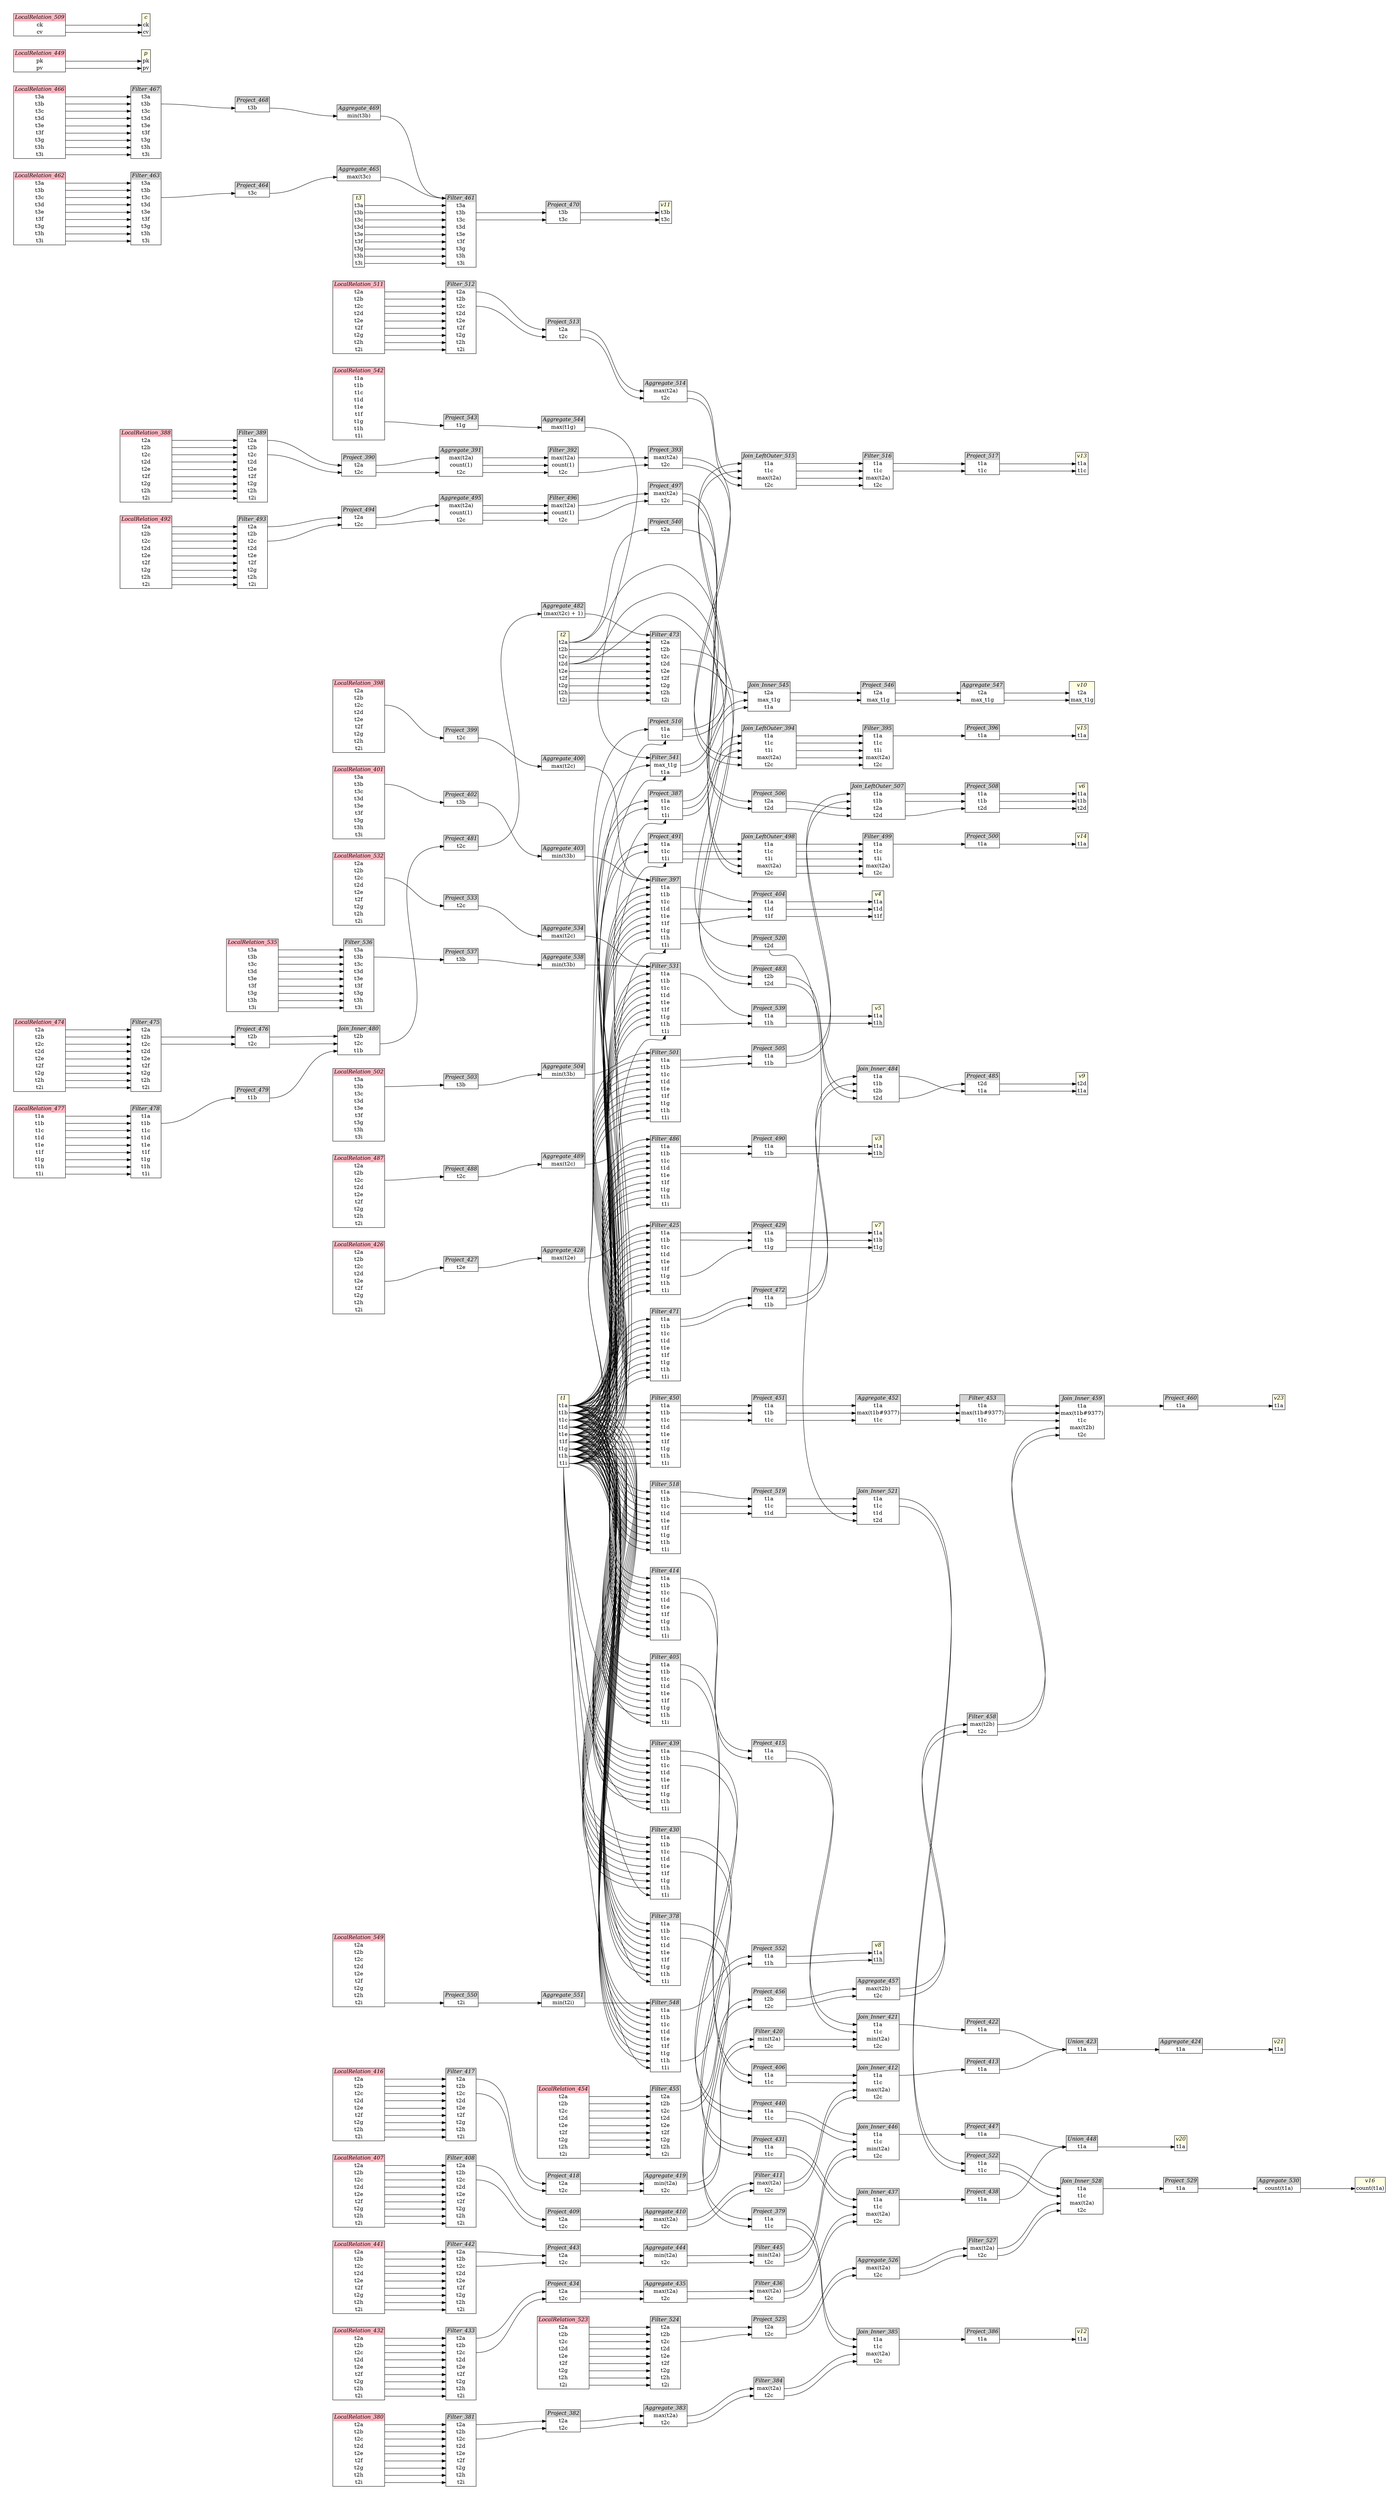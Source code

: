// Automatically generated by SQLFlowTestSuite


digraph {
  graph [pad="0.5", nodesep="0.5", ranksep="2", fontname="Helvetica"];
  node [shape=plain]
  rankdir=LR;

  
"Aggregate_383" [label=<
<table border="1" cellborder="0" cellspacing="0">
  <tr><td bgcolor="lightgray" port="nodeName"><i>Aggregate_383</i></td></tr>
  <tr><td port="0">max(t2a)</td></tr>
<tr><td port="1">t2c</td></tr>
</table>>];
         

"Aggregate_391" [label=<
<table border="1" cellborder="0" cellspacing="0">
  <tr><td bgcolor="lightgray" port="nodeName"><i>Aggregate_391</i></td></tr>
  <tr><td port="0">max(t2a)</td></tr>
<tr><td port="1">count(1)</td></tr>
<tr><td port="2">t2c</td></tr>
</table>>];
         

"Aggregate_400" [label=<
<table border="1" cellborder="0" cellspacing="0">
  <tr><td bgcolor="lightgray" port="nodeName"><i>Aggregate_400</i></td></tr>
  <tr><td port="0">max(t2c)</td></tr>
</table>>];
         

"Aggregate_403" [label=<
<table border="1" cellborder="0" cellspacing="0">
  <tr><td bgcolor="lightgray" port="nodeName"><i>Aggregate_403</i></td></tr>
  <tr><td port="0">min(t3b)</td></tr>
</table>>];
         

"Aggregate_410" [label=<
<table border="1" cellborder="0" cellspacing="0">
  <tr><td bgcolor="lightgray" port="nodeName"><i>Aggregate_410</i></td></tr>
  <tr><td port="0">max(t2a)</td></tr>
<tr><td port="1">t2c</td></tr>
</table>>];
         

"Aggregate_419" [label=<
<table border="1" cellborder="0" cellspacing="0">
  <tr><td bgcolor="lightgray" port="nodeName"><i>Aggregate_419</i></td></tr>
  <tr><td port="0">min(t2a)</td></tr>
<tr><td port="1">t2c</td></tr>
</table>>];
         

"Aggregate_424" [label=<
<table border="1" cellborder="0" cellspacing="0">
  <tr><td bgcolor="lightgray" port="nodeName"><i>Aggregate_424</i></td></tr>
  <tr><td port="0">t1a</td></tr>
</table>>];
         

"Aggregate_428" [label=<
<table border="1" cellborder="0" cellspacing="0">
  <tr><td bgcolor="lightgray" port="nodeName"><i>Aggregate_428</i></td></tr>
  <tr><td port="0">max(t2e)</td></tr>
</table>>];
         

"Aggregate_435" [label=<
<table border="1" cellborder="0" cellspacing="0">
  <tr><td bgcolor="lightgray" port="nodeName"><i>Aggregate_435</i></td></tr>
  <tr><td port="0">max(t2a)</td></tr>
<tr><td port="1">t2c</td></tr>
</table>>];
         

"Aggregate_444" [label=<
<table border="1" cellborder="0" cellspacing="0">
  <tr><td bgcolor="lightgray" port="nodeName"><i>Aggregate_444</i></td></tr>
  <tr><td port="0">min(t2a)</td></tr>
<tr><td port="1">t2c</td></tr>
</table>>];
         

"Aggregate_452" [label=<
<table border="1" cellborder="0" cellspacing="0">
  <tr><td bgcolor="lightgray" port="nodeName"><i>Aggregate_452</i></td></tr>
  <tr><td port="0">t1a</td></tr>
<tr><td port="1">max(t1b#9377)</td></tr>
<tr><td port="2">t1c</td></tr>
</table>>];
         

"Aggregate_457" [label=<
<table border="1" cellborder="0" cellspacing="0">
  <tr><td bgcolor="lightgray" port="nodeName"><i>Aggregate_457</i></td></tr>
  <tr><td port="0">max(t2b)</td></tr>
<tr><td port="1">t2c</td></tr>
</table>>];
         

"Aggregate_465" [label=<
<table border="1" cellborder="0" cellspacing="0">
  <tr><td bgcolor="lightgray" port="nodeName"><i>Aggregate_465</i></td></tr>
  <tr><td port="0">max(t3c)</td></tr>
</table>>];
         

"Aggregate_469" [label=<
<table border="1" cellborder="0" cellspacing="0">
  <tr><td bgcolor="lightgray" port="nodeName"><i>Aggregate_469</i></td></tr>
  <tr><td port="0">min(t3b)</td></tr>
</table>>];
         

"Aggregate_482" [label=<
<table border="1" cellborder="0" cellspacing="0">
  <tr><td bgcolor="lightgray" port="nodeName"><i>Aggregate_482</i></td></tr>
  <tr><td port="0">(max(t2c) + 1)</td></tr>
</table>>];
         

"Aggregate_489" [label=<
<table border="1" cellborder="0" cellspacing="0">
  <tr><td bgcolor="lightgray" port="nodeName"><i>Aggregate_489</i></td></tr>
  <tr><td port="0">max(t2c)</td></tr>
</table>>];
         

"Aggregate_495" [label=<
<table border="1" cellborder="0" cellspacing="0">
  <tr><td bgcolor="lightgray" port="nodeName"><i>Aggregate_495</i></td></tr>
  <tr><td port="0">max(t2a)</td></tr>
<tr><td port="1">count(1)</td></tr>
<tr><td port="2">t2c</td></tr>
</table>>];
         

"Aggregate_504" [label=<
<table border="1" cellborder="0" cellspacing="0">
  <tr><td bgcolor="lightgray" port="nodeName"><i>Aggregate_504</i></td></tr>
  <tr><td port="0">min(t3b)</td></tr>
</table>>];
         

"Aggregate_514" [label=<
<table border="1" cellborder="0" cellspacing="0">
  <tr><td bgcolor="lightgray" port="nodeName"><i>Aggregate_514</i></td></tr>
  <tr><td port="0">max(t2a)</td></tr>
<tr><td port="1">t2c</td></tr>
</table>>];
         

"Aggregate_526" [label=<
<table border="1" cellborder="0" cellspacing="0">
  <tr><td bgcolor="lightgray" port="nodeName"><i>Aggregate_526</i></td></tr>
  <tr><td port="0">max(t2a)</td></tr>
<tr><td port="1">t2c</td></tr>
</table>>];
         

"Aggregate_530" [label=<
<table border="1" cellborder="0" cellspacing="0">
  <tr><td bgcolor="lightgray" port="nodeName"><i>Aggregate_530</i></td></tr>
  <tr><td port="0">count(t1a)</td></tr>
</table>>];
         

"Aggregate_534" [label=<
<table border="1" cellborder="0" cellspacing="0">
  <tr><td bgcolor="lightgray" port="nodeName"><i>Aggregate_534</i></td></tr>
  <tr><td port="0">max(t2c)</td></tr>
</table>>];
         

"Aggregate_538" [label=<
<table border="1" cellborder="0" cellspacing="0">
  <tr><td bgcolor="lightgray" port="nodeName"><i>Aggregate_538</i></td></tr>
  <tr><td port="0">min(t3b)</td></tr>
</table>>];
         

"Aggregate_544" [label=<
<table border="1" cellborder="0" cellspacing="0">
  <tr><td bgcolor="lightgray" port="nodeName"><i>Aggregate_544</i></td></tr>
  <tr><td port="0">max(t1g)</td></tr>
</table>>];
         

"Aggregate_547" [label=<
<table border="1" cellborder="0" cellspacing="0">
  <tr><td bgcolor="lightgray" port="nodeName"><i>Aggregate_547</i></td></tr>
  <tr><td port="0">t2a</td></tr>
<tr><td port="1">max_t1g</td></tr>
</table>>];
         

"Aggregate_551" [label=<
<table border="1" cellborder="0" cellspacing="0">
  <tr><td bgcolor="lightgray" port="nodeName"><i>Aggregate_551</i></td></tr>
  <tr><td port="0">min(t2i)</td></tr>
</table>>];
         

"Filter_378" [label=<
<table border="1" cellborder="0" cellspacing="0">
  <tr><td bgcolor="lightgray" port="nodeName"><i>Filter_378</i></td></tr>
  <tr><td port="0">t1a</td></tr>
<tr><td port="1">t1b</td></tr>
<tr><td port="2">t1c</td></tr>
<tr><td port="3">t1d</td></tr>
<tr><td port="4">t1e</td></tr>
<tr><td port="5">t1f</td></tr>
<tr><td port="6">t1g</td></tr>
<tr><td port="7">t1h</td></tr>
<tr><td port="8">t1i</td></tr>
</table>>];
         

"Filter_381" [label=<
<table border="1" cellborder="0" cellspacing="0">
  <tr><td bgcolor="lightgray" port="nodeName"><i>Filter_381</i></td></tr>
  <tr><td port="0">t2a</td></tr>
<tr><td port="1">t2b</td></tr>
<tr><td port="2">t2c</td></tr>
<tr><td port="3">t2d</td></tr>
<tr><td port="4">t2e</td></tr>
<tr><td port="5">t2f</td></tr>
<tr><td port="6">t2g</td></tr>
<tr><td port="7">t2h</td></tr>
<tr><td port="8">t2i</td></tr>
</table>>];
         

"Filter_384" [label=<
<table border="1" cellborder="0" cellspacing="0">
  <tr><td bgcolor="lightgray" port="nodeName"><i>Filter_384</i></td></tr>
  <tr><td port="0">max(t2a)</td></tr>
<tr><td port="1">t2c</td></tr>
</table>>];
         

"Filter_389" [label=<
<table border="1" cellborder="0" cellspacing="0">
  <tr><td bgcolor="lightgray" port="nodeName"><i>Filter_389</i></td></tr>
  <tr><td port="0">t2a</td></tr>
<tr><td port="1">t2b</td></tr>
<tr><td port="2">t2c</td></tr>
<tr><td port="3">t2d</td></tr>
<tr><td port="4">t2e</td></tr>
<tr><td port="5">t2f</td></tr>
<tr><td port="6">t2g</td></tr>
<tr><td port="7">t2h</td></tr>
<tr><td port="8">t2i</td></tr>
</table>>];
         

"Filter_392" [label=<
<table border="1" cellborder="0" cellspacing="0">
  <tr><td bgcolor="lightgray" port="nodeName"><i>Filter_392</i></td></tr>
  <tr><td port="0">max(t2a)</td></tr>
<tr><td port="1">count(1)</td></tr>
<tr><td port="2">t2c</td></tr>
</table>>];
         

"Filter_395" [label=<
<table border="1" cellborder="0" cellspacing="0">
  <tr><td bgcolor="lightgray" port="nodeName"><i>Filter_395</i></td></tr>
  <tr><td port="0">t1a</td></tr>
<tr><td port="1">t1c</td></tr>
<tr><td port="2">t1i</td></tr>
<tr><td port="3">max(t2a)</td></tr>
<tr><td port="4">t2c</td></tr>
</table>>];
         

"Filter_397" [label=<
<table border="1" cellborder="0" cellspacing="0">
  <tr><td bgcolor="lightgray" port="nodeName"><i>Filter_397</i></td></tr>
  <tr><td port="0">t1a</td></tr>
<tr><td port="1">t1b</td></tr>
<tr><td port="2">t1c</td></tr>
<tr><td port="3">t1d</td></tr>
<tr><td port="4">t1e</td></tr>
<tr><td port="5">t1f</td></tr>
<tr><td port="6">t1g</td></tr>
<tr><td port="7">t1h</td></tr>
<tr><td port="8">t1i</td></tr>
</table>>];
         

"Filter_405" [label=<
<table border="1" cellborder="0" cellspacing="0">
  <tr><td bgcolor="lightgray" port="nodeName"><i>Filter_405</i></td></tr>
  <tr><td port="0">t1a</td></tr>
<tr><td port="1">t1b</td></tr>
<tr><td port="2">t1c</td></tr>
<tr><td port="3">t1d</td></tr>
<tr><td port="4">t1e</td></tr>
<tr><td port="5">t1f</td></tr>
<tr><td port="6">t1g</td></tr>
<tr><td port="7">t1h</td></tr>
<tr><td port="8">t1i</td></tr>
</table>>];
         

"Filter_408" [label=<
<table border="1" cellborder="0" cellspacing="0">
  <tr><td bgcolor="lightgray" port="nodeName"><i>Filter_408</i></td></tr>
  <tr><td port="0">t2a</td></tr>
<tr><td port="1">t2b</td></tr>
<tr><td port="2">t2c</td></tr>
<tr><td port="3">t2d</td></tr>
<tr><td port="4">t2e</td></tr>
<tr><td port="5">t2f</td></tr>
<tr><td port="6">t2g</td></tr>
<tr><td port="7">t2h</td></tr>
<tr><td port="8">t2i</td></tr>
</table>>];
         

"Filter_411" [label=<
<table border="1" cellborder="0" cellspacing="0">
  <tr><td bgcolor="lightgray" port="nodeName"><i>Filter_411</i></td></tr>
  <tr><td port="0">max(t2a)</td></tr>
<tr><td port="1">t2c</td></tr>
</table>>];
         

"Filter_414" [label=<
<table border="1" cellborder="0" cellspacing="0">
  <tr><td bgcolor="lightgray" port="nodeName"><i>Filter_414</i></td></tr>
  <tr><td port="0">t1a</td></tr>
<tr><td port="1">t1b</td></tr>
<tr><td port="2">t1c</td></tr>
<tr><td port="3">t1d</td></tr>
<tr><td port="4">t1e</td></tr>
<tr><td port="5">t1f</td></tr>
<tr><td port="6">t1g</td></tr>
<tr><td port="7">t1h</td></tr>
<tr><td port="8">t1i</td></tr>
</table>>];
         

"Filter_417" [label=<
<table border="1" cellborder="0" cellspacing="0">
  <tr><td bgcolor="lightgray" port="nodeName"><i>Filter_417</i></td></tr>
  <tr><td port="0">t2a</td></tr>
<tr><td port="1">t2b</td></tr>
<tr><td port="2">t2c</td></tr>
<tr><td port="3">t2d</td></tr>
<tr><td port="4">t2e</td></tr>
<tr><td port="5">t2f</td></tr>
<tr><td port="6">t2g</td></tr>
<tr><td port="7">t2h</td></tr>
<tr><td port="8">t2i</td></tr>
</table>>];
         

"Filter_420" [label=<
<table border="1" cellborder="0" cellspacing="0">
  <tr><td bgcolor="lightgray" port="nodeName"><i>Filter_420</i></td></tr>
  <tr><td port="0">min(t2a)</td></tr>
<tr><td port="1">t2c</td></tr>
</table>>];
         

"Filter_425" [label=<
<table border="1" cellborder="0" cellspacing="0">
  <tr><td bgcolor="lightgray" port="nodeName"><i>Filter_425</i></td></tr>
  <tr><td port="0">t1a</td></tr>
<tr><td port="1">t1b</td></tr>
<tr><td port="2">t1c</td></tr>
<tr><td port="3">t1d</td></tr>
<tr><td port="4">t1e</td></tr>
<tr><td port="5">t1f</td></tr>
<tr><td port="6">t1g</td></tr>
<tr><td port="7">t1h</td></tr>
<tr><td port="8">t1i</td></tr>
</table>>];
         

"Filter_430" [label=<
<table border="1" cellborder="0" cellspacing="0">
  <tr><td bgcolor="lightgray" port="nodeName"><i>Filter_430</i></td></tr>
  <tr><td port="0">t1a</td></tr>
<tr><td port="1">t1b</td></tr>
<tr><td port="2">t1c</td></tr>
<tr><td port="3">t1d</td></tr>
<tr><td port="4">t1e</td></tr>
<tr><td port="5">t1f</td></tr>
<tr><td port="6">t1g</td></tr>
<tr><td port="7">t1h</td></tr>
<tr><td port="8">t1i</td></tr>
</table>>];
         

"Filter_433" [label=<
<table border="1" cellborder="0" cellspacing="0">
  <tr><td bgcolor="lightgray" port="nodeName"><i>Filter_433</i></td></tr>
  <tr><td port="0">t2a</td></tr>
<tr><td port="1">t2b</td></tr>
<tr><td port="2">t2c</td></tr>
<tr><td port="3">t2d</td></tr>
<tr><td port="4">t2e</td></tr>
<tr><td port="5">t2f</td></tr>
<tr><td port="6">t2g</td></tr>
<tr><td port="7">t2h</td></tr>
<tr><td port="8">t2i</td></tr>
</table>>];
         

"Filter_436" [label=<
<table border="1" cellborder="0" cellspacing="0">
  <tr><td bgcolor="lightgray" port="nodeName"><i>Filter_436</i></td></tr>
  <tr><td port="0">max(t2a)</td></tr>
<tr><td port="1">t2c</td></tr>
</table>>];
         

"Filter_439" [label=<
<table border="1" cellborder="0" cellspacing="0">
  <tr><td bgcolor="lightgray" port="nodeName"><i>Filter_439</i></td></tr>
  <tr><td port="0">t1a</td></tr>
<tr><td port="1">t1b</td></tr>
<tr><td port="2">t1c</td></tr>
<tr><td port="3">t1d</td></tr>
<tr><td port="4">t1e</td></tr>
<tr><td port="5">t1f</td></tr>
<tr><td port="6">t1g</td></tr>
<tr><td port="7">t1h</td></tr>
<tr><td port="8">t1i</td></tr>
</table>>];
         

"Filter_442" [label=<
<table border="1" cellborder="0" cellspacing="0">
  <tr><td bgcolor="lightgray" port="nodeName"><i>Filter_442</i></td></tr>
  <tr><td port="0">t2a</td></tr>
<tr><td port="1">t2b</td></tr>
<tr><td port="2">t2c</td></tr>
<tr><td port="3">t2d</td></tr>
<tr><td port="4">t2e</td></tr>
<tr><td port="5">t2f</td></tr>
<tr><td port="6">t2g</td></tr>
<tr><td port="7">t2h</td></tr>
<tr><td port="8">t2i</td></tr>
</table>>];
         

"Filter_445" [label=<
<table border="1" cellborder="0" cellspacing="0">
  <tr><td bgcolor="lightgray" port="nodeName"><i>Filter_445</i></td></tr>
  <tr><td port="0">min(t2a)</td></tr>
<tr><td port="1">t2c</td></tr>
</table>>];
         

"Filter_450" [label=<
<table border="1" cellborder="0" cellspacing="0">
  <tr><td bgcolor="lightgray" port="nodeName"><i>Filter_450</i></td></tr>
  <tr><td port="0">t1a</td></tr>
<tr><td port="1">t1b</td></tr>
<tr><td port="2">t1c</td></tr>
<tr><td port="3">t1d</td></tr>
<tr><td port="4">t1e</td></tr>
<tr><td port="5">t1f</td></tr>
<tr><td port="6">t1g</td></tr>
<tr><td port="7">t1h</td></tr>
<tr><td port="8">t1i</td></tr>
</table>>];
         

"Filter_453" [label=<
<table border="1" cellborder="0" cellspacing="0">
  <tr><td bgcolor="lightgray" port="nodeName"><i>Filter_453</i></td></tr>
  <tr><td port="0">t1a</td></tr>
<tr><td port="1">max(t1b#9377)</td></tr>
<tr><td port="2">t1c</td></tr>
</table>>];
         

"Filter_455" [label=<
<table border="1" cellborder="0" cellspacing="0">
  <tr><td bgcolor="lightgray" port="nodeName"><i>Filter_455</i></td></tr>
  <tr><td port="0">t2a</td></tr>
<tr><td port="1">t2b</td></tr>
<tr><td port="2">t2c</td></tr>
<tr><td port="3">t2d</td></tr>
<tr><td port="4">t2e</td></tr>
<tr><td port="5">t2f</td></tr>
<tr><td port="6">t2g</td></tr>
<tr><td port="7">t2h</td></tr>
<tr><td port="8">t2i</td></tr>
</table>>];
         

"Filter_458" [label=<
<table border="1" cellborder="0" cellspacing="0">
  <tr><td bgcolor="lightgray" port="nodeName"><i>Filter_458</i></td></tr>
  <tr><td port="0">max(t2b)</td></tr>
<tr><td port="1">t2c</td></tr>
</table>>];
         

"Filter_461" [label=<
<table border="1" cellborder="0" cellspacing="0">
  <tr><td bgcolor="lightgray" port="nodeName"><i>Filter_461</i></td></tr>
  <tr><td port="0">t3a</td></tr>
<tr><td port="1">t3b</td></tr>
<tr><td port="2">t3c</td></tr>
<tr><td port="3">t3d</td></tr>
<tr><td port="4">t3e</td></tr>
<tr><td port="5">t3f</td></tr>
<tr><td port="6">t3g</td></tr>
<tr><td port="7">t3h</td></tr>
<tr><td port="8">t3i</td></tr>
</table>>];
         

"Filter_463" [label=<
<table border="1" cellborder="0" cellspacing="0">
  <tr><td bgcolor="lightgray" port="nodeName"><i>Filter_463</i></td></tr>
  <tr><td port="0">t3a</td></tr>
<tr><td port="1">t3b</td></tr>
<tr><td port="2">t3c</td></tr>
<tr><td port="3">t3d</td></tr>
<tr><td port="4">t3e</td></tr>
<tr><td port="5">t3f</td></tr>
<tr><td port="6">t3g</td></tr>
<tr><td port="7">t3h</td></tr>
<tr><td port="8">t3i</td></tr>
</table>>];
         

"Filter_467" [label=<
<table border="1" cellborder="0" cellspacing="0">
  <tr><td bgcolor="lightgray" port="nodeName"><i>Filter_467</i></td></tr>
  <tr><td port="0">t3a</td></tr>
<tr><td port="1">t3b</td></tr>
<tr><td port="2">t3c</td></tr>
<tr><td port="3">t3d</td></tr>
<tr><td port="4">t3e</td></tr>
<tr><td port="5">t3f</td></tr>
<tr><td port="6">t3g</td></tr>
<tr><td port="7">t3h</td></tr>
<tr><td port="8">t3i</td></tr>
</table>>];
         

"Filter_471" [label=<
<table border="1" cellborder="0" cellspacing="0">
  <tr><td bgcolor="lightgray" port="nodeName"><i>Filter_471</i></td></tr>
  <tr><td port="0">t1a</td></tr>
<tr><td port="1">t1b</td></tr>
<tr><td port="2">t1c</td></tr>
<tr><td port="3">t1d</td></tr>
<tr><td port="4">t1e</td></tr>
<tr><td port="5">t1f</td></tr>
<tr><td port="6">t1g</td></tr>
<tr><td port="7">t1h</td></tr>
<tr><td port="8">t1i</td></tr>
</table>>];
         

"Filter_473" [label=<
<table border="1" cellborder="0" cellspacing="0">
  <tr><td bgcolor="lightgray" port="nodeName"><i>Filter_473</i></td></tr>
  <tr><td port="0">t2a</td></tr>
<tr><td port="1">t2b</td></tr>
<tr><td port="2">t2c</td></tr>
<tr><td port="3">t2d</td></tr>
<tr><td port="4">t2e</td></tr>
<tr><td port="5">t2f</td></tr>
<tr><td port="6">t2g</td></tr>
<tr><td port="7">t2h</td></tr>
<tr><td port="8">t2i</td></tr>
</table>>];
         

"Filter_475" [label=<
<table border="1" cellborder="0" cellspacing="0">
  <tr><td bgcolor="lightgray" port="nodeName"><i>Filter_475</i></td></tr>
  <tr><td port="0">t2a</td></tr>
<tr><td port="1">t2b</td></tr>
<tr><td port="2">t2c</td></tr>
<tr><td port="3">t2d</td></tr>
<tr><td port="4">t2e</td></tr>
<tr><td port="5">t2f</td></tr>
<tr><td port="6">t2g</td></tr>
<tr><td port="7">t2h</td></tr>
<tr><td port="8">t2i</td></tr>
</table>>];
         

"Filter_478" [label=<
<table border="1" cellborder="0" cellspacing="0">
  <tr><td bgcolor="lightgray" port="nodeName"><i>Filter_478</i></td></tr>
  <tr><td port="0">t1a</td></tr>
<tr><td port="1">t1b</td></tr>
<tr><td port="2">t1c</td></tr>
<tr><td port="3">t1d</td></tr>
<tr><td port="4">t1e</td></tr>
<tr><td port="5">t1f</td></tr>
<tr><td port="6">t1g</td></tr>
<tr><td port="7">t1h</td></tr>
<tr><td port="8">t1i</td></tr>
</table>>];
         

"Filter_486" [label=<
<table border="1" cellborder="0" cellspacing="0">
  <tr><td bgcolor="lightgray" port="nodeName"><i>Filter_486</i></td></tr>
  <tr><td port="0">t1a</td></tr>
<tr><td port="1">t1b</td></tr>
<tr><td port="2">t1c</td></tr>
<tr><td port="3">t1d</td></tr>
<tr><td port="4">t1e</td></tr>
<tr><td port="5">t1f</td></tr>
<tr><td port="6">t1g</td></tr>
<tr><td port="7">t1h</td></tr>
<tr><td port="8">t1i</td></tr>
</table>>];
         

"Filter_493" [label=<
<table border="1" cellborder="0" cellspacing="0">
  <tr><td bgcolor="lightgray" port="nodeName"><i>Filter_493</i></td></tr>
  <tr><td port="0">t2a</td></tr>
<tr><td port="1">t2b</td></tr>
<tr><td port="2">t2c</td></tr>
<tr><td port="3">t2d</td></tr>
<tr><td port="4">t2e</td></tr>
<tr><td port="5">t2f</td></tr>
<tr><td port="6">t2g</td></tr>
<tr><td port="7">t2h</td></tr>
<tr><td port="8">t2i</td></tr>
</table>>];
         

"Filter_496" [label=<
<table border="1" cellborder="0" cellspacing="0">
  <tr><td bgcolor="lightgray" port="nodeName"><i>Filter_496</i></td></tr>
  <tr><td port="0">max(t2a)</td></tr>
<tr><td port="1">count(1)</td></tr>
<tr><td port="2">t2c</td></tr>
</table>>];
         

"Filter_499" [label=<
<table border="1" cellborder="0" cellspacing="0">
  <tr><td bgcolor="lightgray" port="nodeName"><i>Filter_499</i></td></tr>
  <tr><td port="0">t1a</td></tr>
<tr><td port="1">t1c</td></tr>
<tr><td port="2">t1i</td></tr>
<tr><td port="3">max(t2a)</td></tr>
<tr><td port="4">t2c</td></tr>
</table>>];
         

"Filter_501" [label=<
<table border="1" cellborder="0" cellspacing="0">
  <tr><td bgcolor="lightgray" port="nodeName"><i>Filter_501</i></td></tr>
  <tr><td port="0">t1a</td></tr>
<tr><td port="1">t1b</td></tr>
<tr><td port="2">t1c</td></tr>
<tr><td port="3">t1d</td></tr>
<tr><td port="4">t1e</td></tr>
<tr><td port="5">t1f</td></tr>
<tr><td port="6">t1g</td></tr>
<tr><td port="7">t1h</td></tr>
<tr><td port="8">t1i</td></tr>
</table>>];
         

"Filter_512" [label=<
<table border="1" cellborder="0" cellspacing="0">
  <tr><td bgcolor="lightgray" port="nodeName"><i>Filter_512</i></td></tr>
  <tr><td port="0">t2a</td></tr>
<tr><td port="1">t2b</td></tr>
<tr><td port="2">t2c</td></tr>
<tr><td port="3">t2d</td></tr>
<tr><td port="4">t2e</td></tr>
<tr><td port="5">t2f</td></tr>
<tr><td port="6">t2g</td></tr>
<tr><td port="7">t2h</td></tr>
<tr><td port="8">t2i</td></tr>
</table>>];
         

"Filter_516" [label=<
<table border="1" cellborder="0" cellspacing="0">
  <tr><td bgcolor="lightgray" port="nodeName"><i>Filter_516</i></td></tr>
  <tr><td port="0">t1a</td></tr>
<tr><td port="1">t1c</td></tr>
<tr><td port="2">max(t2a)</td></tr>
<tr><td port="3">t2c</td></tr>
</table>>];
         

"Filter_518" [label=<
<table border="1" cellborder="0" cellspacing="0">
  <tr><td bgcolor="lightgray" port="nodeName"><i>Filter_518</i></td></tr>
  <tr><td port="0">t1a</td></tr>
<tr><td port="1">t1b</td></tr>
<tr><td port="2">t1c</td></tr>
<tr><td port="3">t1d</td></tr>
<tr><td port="4">t1e</td></tr>
<tr><td port="5">t1f</td></tr>
<tr><td port="6">t1g</td></tr>
<tr><td port="7">t1h</td></tr>
<tr><td port="8">t1i</td></tr>
</table>>];
         

"Filter_524" [label=<
<table border="1" cellborder="0" cellspacing="0">
  <tr><td bgcolor="lightgray" port="nodeName"><i>Filter_524</i></td></tr>
  <tr><td port="0">t2a</td></tr>
<tr><td port="1">t2b</td></tr>
<tr><td port="2">t2c</td></tr>
<tr><td port="3">t2d</td></tr>
<tr><td port="4">t2e</td></tr>
<tr><td port="5">t2f</td></tr>
<tr><td port="6">t2g</td></tr>
<tr><td port="7">t2h</td></tr>
<tr><td port="8">t2i</td></tr>
</table>>];
         

"Filter_527" [label=<
<table border="1" cellborder="0" cellspacing="0">
  <tr><td bgcolor="lightgray" port="nodeName"><i>Filter_527</i></td></tr>
  <tr><td port="0">max(t2a)</td></tr>
<tr><td port="1">t2c</td></tr>
</table>>];
         

"Filter_531" [label=<
<table border="1" cellborder="0" cellspacing="0">
  <tr><td bgcolor="lightgray" port="nodeName"><i>Filter_531</i></td></tr>
  <tr><td port="0">t1a</td></tr>
<tr><td port="1">t1b</td></tr>
<tr><td port="2">t1c</td></tr>
<tr><td port="3">t1d</td></tr>
<tr><td port="4">t1e</td></tr>
<tr><td port="5">t1f</td></tr>
<tr><td port="6">t1g</td></tr>
<tr><td port="7">t1h</td></tr>
<tr><td port="8">t1i</td></tr>
</table>>];
         

"Filter_536" [label=<
<table border="1" cellborder="0" cellspacing="0">
  <tr><td bgcolor="lightgray" port="nodeName"><i>Filter_536</i></td></tr>
  <tr><td port="0">t3a</td></tr>
<tr><td port="1">t3b</td></tr>
<tr><td port="2">t3c</td></tr>
<tr><td port="3">t3d</td></tr>
<tr><td port="4">t3e</td></tr>
<tr><td port="5">t3f</td></tr>
<tr><td port="6">t3g</td></tr>
<tr><td port="7">t3h</td></tr>
<tr><td port="8">t3i</td></tr>
</table>>];
         

"Filter_541" [label=<
<table border="1" cellborder="0" cellspacing="0">
  <tr><td bgcolor="lightgray" port="nodeName"><i>Filter_541</i></td></tr>
  <tr><td port="0">max_t1g</td></tr>
<tr><td port="1">t1a</td></tr>
</table>>];
         

"Filter_548" [label=<
<table border="1" cellborder="0" cellspacing="0">
  <tr><td bgcolor="lightgray" port="nodeName"><i>Filter_548</i></td></tr>
  <tr><td port="0">t1a</td></tr>
<tr><td port="1">t1b</td></tr>
<tr><td port="2">t1c</td></tr>
<tr><td port="3">t1d</td></tr>
<tr><td port="4">t1e</td></tr>
<tr><td port="5">t1f</td></tr>
<tr><td port="6">t1g</td></tr>
<tr><td port="7">t1h</td></tr>
<tr><td port="8">t1i</td></tr>
</table>>];
         

"Join_Inner_385" [label=<
<table border="1" cellborder="0" cellspacing="0">
  <tr><td bgcolor="lightgray" port="nodeName"><i>Join_Inner_385</i></td></tr>
  <tr><td port="0">t1a</td></tr>
<tr><td port="1">t1c</td></tr>
<tr><td port="2">max(t2a)</td></tr>
<tr><td port="3">t2c</td></tr>
</table>>];
         

"Join_Inner_412" [label=<
<table border="1" cellborder="0" cellspacing="0">
  <tr><td bgcolor="lightgray" port="nodeName"><i>Join_Inner_412</i></td></tr>
  <tr><td port="0">t1a</td></tr>
<tr><td port="1">t1c</td></tr>
<tr><td port="2">max(t2a)</td></tr>
<tr><td port="3">t2c</td></tr>
</table>>];
         

"Join_Inner_421" [label=<
<table border="1" cellborder="0" cellspacing="0">
  <tr><td bgcolor="lightgray" port="nodeName"><i>Join_Inner_421</i></td></tr>
  <tr><td port="0">t1a</td></tr>
<tr><td port="1">t1c</td></tr>
<tr><td port="2">min(t2a)</td></tr>
<tr><td port="3">t2c</td></tr>
</table>>];
         

"Join_Inner_437" [label=<
<table border="1" cellborder="0" cellspacing="0">
  <tr><td bgcolor="lightgray" port="nodeName"><i>Join_Inner_437</i></td></tr>
  <tr><td port="0">t1a</td></tr>
<tr><td port="1">t1c</td></tr>
<tr><td port="2">max(t2a)</td></tr>
<tr><td port="3">t2c</td></tr>
</table>>];
         

"Join_Inner_446" [label=<
<table border="1" cellborder="0" cellspacing="0">
  <tr><td bgcolor="lightgray" port="nodeName"><i>Join_Inner_446</i></td></tr>
  <tr><td port="0">t1a</td></tr>
<tr><td port="1">t1c</td></tr>
<tr><td port="2">min(t2a)</td></tr>
<tr><td port="3">t2c</td></tr>
</table>>];
         

"Join_Inner_459" [label=<
<table border="1" cellborder="0" cellspacing="0">
  <tr><td bgcolor="lightgray" port="nodeName"><i>Join_Inner_459</i></td></tr>
  <tr><td port="0">t1a</td></tr>
<tr><td port="1">max(t1b#9377)</td></tr>
<tr><td port="2">t1c</td></tr>
<tr><td port="3">max(t2b)</td></tr>
<tr><td port="4">t2c</td></tr>
</table>>];
         

"Join_Inner_480" [label=<
<table border="1" cellborder="0" cellspacing="0">
  <tr><td bgcolor="lightgray" port="nodeName"><i>Join_Inner_480</i></td></tr>
  <tr><td port="0">t2b</td></tr>
<tr><td port="1">t2c</td></tr>
<tr><td port="2">t1b</td></tr>
</table>>];
         

"Join_Inner_484" [label=<
<table border="1" cellborder="0" cellspacing="0">
  <tr><td bgcolor="lightgray" port="nodeName"><i>Join_Inner_484</i></td></tr>
  <tr><td port="0">t1a</td></tr>
<tr><td port="1">t1b</td></tr>
<tr><td port="2">t2b</td></tr>
<tr><td port="3">t2d</td></tr>
</table>>];
         

"Join_Inner_521" [label=<
<table border="1" cellborder="0" cellspacing="0">
  <tr><td bgcolor="lightgray" port="nodeName"><i>Join_Inner_521</i></td></tr>
  <tr><td port="0">t1a</td></tr>
<tr><td port="1">t1c</td></tr>
<tr><td port="2">t1d</td></tr>
<tr><td port="3">t2d</td></tr>
</table>>];
         

"Join_Inner_528" [label=<
<table border="1" cellborder="0" cellspacing="0">
  <tr><td bgcolor="lightgray" port="nodeName"><i>Join_Inner_528</i></td></tr>
  <tr><td port="0">t1a</td></tr>
<tr><td port="1">t1c</td></tr>
<tr><td port="2">max(t2a)</td></tr>
<tr><td port="3">t2c</td></tr>
</table>>];
         

"Join_Inner_545" [label=<
<table border="1" cellborder="0" cellspacing="0">
  <tr><td bgcolor="lightgray" port="nodeName"><i>Join_Inner_545</i></td></tr>
  <tr><td port="0">t2a</td></tr>
<tr><td port="1">max_t1g</td></tr>
<tr><td port="2">t1a</td></tr>
</table>>];
         

"Join_LeftOuter_394" [label=<
<table border="1" cellborder="0" cellspacing="0">
  <tr><td bgcolor="lightgray" port="nodeName"><i>Join_LeftOuter_394</i></td></tr>
  <tr><td port="0">t1a</td></tr>
<tr><td port="1">t1c</td></tr>
<tr><td port="2">t1i</td></tr>
<tr><td port="3">max(t2a)</td></tr>
<tr><td port="4">t2c</td></tr>
</table>>];
         

"Join_LeftOuter_498" [label=<
<table border="1" cellborder="0" cellspacing="0">
  <tr><td bgcolor="lightgray" port="nodeName"><i>Join_LeftOuter_498</i></td></tr>
  <tr><td port="0">t1a</td></tr>
<tr><td port="1">t1c</td></tr>
<tr><td port="2">t1i</td></tr>
<tr><td port="3">max(t2a)</td></tr>
<tr><td port="4">t2c</td></tr>
</table>>];
         

"Join_LeftOuter_507" [label=<
<table border="1" cellborder="0" cellspacing="0">
  <tr><td bgcolor="lightgray" port="nodeName"><i>Join_LeftOuter_507</i></td></tr>
  <tr><td port="0">t1a</td></tr>
<tr><td port="1">t1b</td></tr>
<tr><td port="2">t2a</td></tr>
<tr><td port="3">t2d</td></tr>
</table>>];
         

"Join_LeftOuter_515" [label=<
<table border="1" cellborder="0" cellspacing="0">
  <tr><td bgcolor="lightgray" port="nodeName"><i>Join_LeftOuter_515</i></td></tr>
  <tr><td port="0">t1a</td></tr>
<tr><td port="1">t1c</td></tr>
<tr><td port="2">max(t2a)</td></tr>
<tr><td port="3">t2c</td></tr>
</table>>];
         

"LocalRelation_380" [label=<
<table border="1" cellborder="0" cellspacing="0">
  <tr><td bgcolor="lightpink" port="nodeName"><i>LocalRelation_380</i></td></tr>
  <tr><td port="0">t2a</td></tr>
<tr><td port="1">t2b</td></tr>
<tr><td port="2">t2c</td></tr>
<tr><td port="3">t2d</td></tr>
<tr><td port="4">t2e</td></tr>
<tr><td port="5">t2f</td></tr>
<tr><td port="6">t2g</td></tr>
<tr><td port="7">t2h</td></tr>
<tr><td port="8">t2i</td></tr>
</table>>];
       

"LocalRelation_388" [label=<
<table border="1" cellborder="0" cellspacing="0">
  <tr><td bgcolor="lightpink" port="nodeName"><i>LocalRelation_388</i></td></tr>
  <tr><td port="0">t2a</td></tr>
<tr><td port="1">t2b</td></tr>
<tr><td port="2">t2c</td></tr>
<tr><td port="3">t2d</td></tr>
<tr><td port="4">t2e</td></tr>
<tr><td port="5">t2f</td></tr>
<tr><td port="6">t2g</td></tr>
<tr><td port="7">t2h</td></tr>
<tr><td port="8">t2i</td></tr>
</table>>];
       

"LocalRelation_398" [label=<
<table border="1" cellborder="0" cellspacing="0">
  <tr><td bgcolor="lightpink" port="nodeName"><i>LocalRelation_398</i></td></tr>
  <tr><td port="0">t2a</td></tr>
<tr><td port="1">t2b</td></tr>
<tr><td port="2">t2c</td></tr>
<tr><td port="3">t2d</td></tr>
<tr><td port="4">t2e</td></tr>
<tr><td port="5">t2f</td></tr>
<tr><td port="6">t2g</td></tr>
<tr><td port="7">t2h</td></tr>
<tr><td port="8">t2i</td></tr>
</table>>];
       

"LocalRelation_401" [label=<
<table border="1" cellborder="0" cellspacing="0">
  <tr><td bgcolor="lightpink" port="nodeName"><i>LocalRelation_401</i></td></tr>
  <tr><td port="0">t3a</td></tr>
<tr><td port="1">t3b</td></tr>
<tr><td port="2">t3c</td></tr>
<tr><td port="3">t3d</td></tr>
<tr><td port="4">t3e</td></tr>
<tr><td port="5">t3f</td></tr>
<tr><td port="6">t3g</td></tr>
<tr><td port="7">t3h</td></tr>
<tr><td port="8">t3i</td></tr>
</table>>];
       

"LocalRelation_407" [label=<
<table border="1" cellborder="0" cellspacing="0">
  <tr><td bgcolor="lightpink" port="nodeName"><i>LocalRelation_407</i></td></tr>
  <tr><td port="0">t2a</td></tr>
<tr><td port="1">t2b</td></tr>
<tr><td port="2">t2c</td></tr>
<tr><td port="3">t2d</td></tr>
<tr><td port="4">t2e</td></tr>
<tr><td port="5">t2f</td></tr>
<tr><td port="6">t2g</td></tr>
<tr><td port="7">t2h</td></tr>
<tr><td port="8">t2i</td></tr>
</table>>];
       

"LocalRelation_416" [label=<
<table border="1" cellborder="0" cellspacing="0">
  <tr><td bgcolor="lightpink" port="nodeName"><i>LocalRelation_416</i></td></tr>
  <tr><td port="0">t2a</td></tr>
<tr><td port="1">t2b</td></tr>
<tr><td port="2">t2c</td></tr>
<tr><td port="3">t2d</td></tr>
<tr><td port="4">t2e</td></tr>
<tr><td port="5">t2f</td></tr>
<tr><td port="6">t2g</td></tr>
<tr><td port="7">t2h</td></tr>
<tr><td port="8">t2i</td></tr>
</table>>];
       

"LocalRelation_426" [label=<
<table border="1" cellborder="0" cellspacing="0">
  <tr><td bgcolor="lightpink" port="nodeName"><i>LocalRelation_426</i></td></tr>
  <tr><td port="0">t2a</td></tr>
<tr><td port="1">t2b</td></tr>
<tr><td port="2">t2c</td></tr>
<tr><td port="3">t2d</td></tr>
<tr><td port="4">t2e</td></tr>
<tr><td port="5">t2f</td></tr>
<tr><td port="6">t2g</td></tr>
<tr><td port="7">t2h</td></tr>
<tr><td port="8">t2i</td></tr>
</table>>];
       

"LocalRelation_432" [label=<
<table border="1" cellborder="0" cellspacing="0">
  <tr><td bgcolor="lightpink" port="nodeName"><i>LocalRelation_432</i></td></tr>
  <tr><td port="0">t2a</td></tr>
<tr><td port="1">t2b</td></tr>
<tr><td port="2">t2c</td></tr>
<tr><td port="3">t2d</td></tr>
<tr><td port="4">t2e</td></tr>
<tr><td port="5">t2f</td></tr>
<tr><td port="6">t2g</td></tr>
<tr><td port="7">t2h</td></tr>
<tr><td port="8">t2i</td></tr>
</table>>];
       

"LocalRelation_441" [label=<
<table border="1" cellborder="0" cellspacing="0">
  <tr><td bgcolor="lightpink" port="nodeName"><i>LocalRelation_441</i></td></tr>
  <tr><td port="0">t2a</td></tr>
<tr><td port="1">t2b</td></tr>
<tr><td port="2">t2c</td></tr>
<tr><td port="3">t2d</td></tr>
<tr><td port="4">t2e</td></tr>
<tr><td port="5">t2f</td></tr>
<tr><td port="6">t2g</td></tr>
<tr><td port="7">t2h</td></tr>
<tr><td port="8">t2i</td></tr>
</table>>];
       

"LocalRelation_449" [label=<
<table border="1" cellborder="0" cellspacing="0">
  <tr><td bgcolor="lightpink" port="nodeName"><i>LocalRelation_449</i></td></tr>
  <tr><td port="0">pk</td></tr>
<tr><td port="1">pv</td></tr>
</table>>];
       

"LocalRelation_454" [label=<
<table border="1" cellborder="0" cellspacing="0">
  <tr><td bgcolor="lightpink" port="nodeName"><i>LocalRelation_454</i></td></tr>
  <tr><td port="0">t2a</td></tr>
<tr><td port="1">t2b</td></tr>
<tr><td port="2">t2c</td></tr>
<tr><td port="3">t2d</td></tr>
<tr><td port="4">t2e</td></tr>
<tr><td port="5">t2f</td></tr>
<tr><td port="6">t2g</td></tr>
<tr><td port="7">t2h</td></tr>
<tr><td port="8">t2i</td></tr>
</table>>];
       

"LocalRelation_462" [label=<
<table border="1" cellborder="0" cellspacing="0">
  <tr><td bgcolor="lightpink" port="nodeName"><i>LocalRelation_462</i></td></tr>
  <tr><td port="0">t3a</td></tr>
<tr><td port="1">t3b</td></tr>
<tr><td port="2">t3c</td></tr>
<tr><td port="3">t3d</td></tr>
<tr><td port="4">t3e</td></tr>
<tr><td port="5">t3f</td></tr>
<tr><td port="6">t3g</td></tr>
<tr><td port="7">t3h</td></tr>
<tr><td port="8">t3i</td></tr>
</table>>];
       

"LocalRelation_466" [label=<
<table border="1" cellborder="0" cellspacing="0">
  <tr><td bgcolor="lightpink" port="nodeName"><i>LocalRelation_466</i></td></tr>
  <tr><td port="0">t3a</td></tr>
<tr><td port="1">t3b</td></tr>
<tr><td port="2">t3c</td></tr>
<tr><td port="3">t3d</td></tr>
<tr><td port="4">t3e</td></tr>
<tr><td port="5">t3f</td></tr>
<tr><td port="6">t3g</td></tr>
<tr><td port="7">t3h</td></tr>
<tr><td port="8">t3i</td></tr>
</table>>];
       

"LocalRelation_474" [label=<
<table border="1" cellborder="0" cellspacing="0">
  <tr><td bgcolor="lightpink" port="nodeName"><i>LocalRelation_474</i></td></tr>
  <tr><td port="0">t2a</td></tr>
<tr><td port="1">t2b</td></tr>
<tr><td port="2">t2c</td></tr>
<tr><td port="3">t2d</td></tr>
<tr><td port="4">t2e</td></tr>
<tr><td port="5">t2f</td></tr>
<tr><td port="6">t2g</td></tr>
<tr><td port="7">t2h</td></tr>
<tr><td port="8">t2i</td></tr>
</table>>];
       

"LocalRelation_477" [label=<
<table border="1" cellborder="0" cellspacing="0">
  <tr><td bgcolor="lightpink" port="nodeName"><i>LocalRelation_477</i></td></tr>
  <tr><td port="0">t1a</td></tr>
<tr><td port="1">t1b</td></tr>
<tr><td port="2">t1c</td></tr>
<tr><td port="3">t1d</td></tr>
<tr><td port="4">t1e</td></tr>
<tr><td port="5">t1f</td></tr>
<tr><td port="6">t1g</td></tr>
<tr><td port="7">t1h</td></tr>
<tr><td port="8">t1i</td></tr>
</table>>];
       

"LocalRelation_487" [label=<
<table border="1" cellborder="0" cellspacing="0">
  <tr><td bgcolor="lightpink" port="nodeName"><i>LocalRelation_487</i></td></tr>
  <tr><td port="0">t2a</td></tr>
<tr><td port="1">t2b</td></tr>
<tr><td port="2">t2c</td></tr>
<tr><td port="3">t2d</td></tr>
<tr><td port="4">t2e</td></tr>
<tr><td port="5">t2f</td></tr>
<tr><td port="6">t2g</td></tr>
<tr><td port="7">t2h</td></tr>
<tr><td port="8">t2i</td></tr>
</table>>];
       

"LocalRelation_492" [label=<
<table border="1" cellborder="0" cellspacing="0">
  <tr><td bgcolor="lightpink" port="nodeName"><i>LocalRelation_492</i></td></tr>
  <tr><td port="0">t2a</td></tr>
<tr><td port="1">t2b</td></tr>
<tr><td port="2">t2c</td></tr>
<tr><td port="3">t2d</td></tr>
<tr><td port="4">t2e</td></tr>
<tr><td port="5">t2f</td></tr>
<tr><td port="6">t2g</td></tr>
<tr><td port="7">t2h</td></tr>
<tr><td port="8">t2i</td></tr>
</table>>];
       

"LocalRelation_502" [label=<
<table border="1" cellborder="0" cellspacing="0">
  <tr><td bgcolor="lightpink" port="nodeName"><i>LocalRelation_502</i></td></tr>
  <tr><td port="0">t3a</td></tr>
<tr><td port="1">t3b</td></tr>
<tr><td port="2">t3c</td></tr>
<tr><td port="3">t3d</td></tr>
<tr><td port="4">t3e</td></tr>
<tr><td port="5">t3f</td></tr>
<tr><td port="6">t3g</td></tr>
<tr><td port="7">t3h</td></tr>
<tr><td port="8">t3i</td></tr>
</table>>];
       

"LocalRelation_509" [label=<
<table border="1" cellborder="0" cellspacing="0">
  <tr><td bgcolor="lightpink" port="nodeName"><i>LocalRelation_509</i></td></tr>
  <tr><td port="0">ck</td></tr>
<tr><td port="1">cv</td></tr>
</table>>];
       

"LocalRelation_511" [label=<
<table border="1" cellborder="0" cellspacing="0">
  <tr><td bgcolor="lightpink" port="nodeName"><i>LocalRelation_511</i></td></tr>
  <tr><td port="0">t2a</td></tr>
<tr><td port="1">t2b</td></tr>
<tr><td port="2">t2c</td></tr>
<tr><td port="3">t2d</td></tr>
<tr><td port="4">t2e</td></tr>
<tr><td port="5">t2f</td></tr>
<tr><td port="6">t2g</td></tr>
<tr><td port="7">t2h</td></tr>
<tr><td port="8">t2i</td></tr>
</table>>];
       

"LocalRelation_523" [label=<
<table border="1" cellborder="0" cellspacing="0">
  <tr><td bgcolor="lightpink" port="nodeName"><i>LocalRelation_523</i></td></tr>
  <tr><td port="0">t2a</td></tr>
<tr><td port="1">t2b</td></tr>
<tr><td port="2">t2c</td></tr>
<tr><td port="3">t2d</td></tr>
<tr><td port="4">t2e</td></tr>
<tr><td port="5">t2f</td></tr>
<tr><td port="6">t2g</td></tr>
<tr><td port="7">t2h</td></tr>
<tr><td port="8">t2i</td></tr>
</table>>];
       

"LocalRelation_532" [label=<
<table border="1" cellborder="0" cellspacing="0">
  <tr><td bgcolor="lightpink" port="nodeName"><i>LocalRelation_532</i></td></tr>
  <tr><td port="0">t2a</td></tr>
<tr><td port="1">t2b</td></tr>
<tr><td port="2">t2c</td></tr>
<tr><td port="3">t2d</td></tr>
<tr><td port="4">t2e</td></tr>
<tr><td port="5">t2f</td></tr>
<tr><td port="6">t2g</td></tr>
<tr><td port="7">t2h</td></tr>
<tr><td port="8">t2i</td></tr>
</table>>];
       

"LocalRelation_535" [label=<
<table border="1" cellborder="0" cellspacing="0">
  <tr><td bgcolor="lightpink" port="nodeName"><i>LocalRelation_535</i></td></tr>
  <tr><td port="0">t3a</td></tr>
<tr><td port="1">t3b</td></tr>
<tr><td port="2">t3c</td></tr>
<tr><td port="3">t3d</td></tr>
<tr><td port="4">t3e</td></tr>
<tr><td port="5">t3f</td></tr>
<tr><td port="6">t3g</td></tr>
<tr><td port="7">t3h</td></tr>
<tr><td port="8">t3i</td></tr>
</table>>];
       

"LocalRelation_542" [label=<
<table border="1" cellborder="0" cellspacing="0">
  <tr><td bgcolor="lightpink" port="nodeName"><i>LocalRelation_542</i></td></tr>
  <tr><td port="0">t1a</td></tr>
<tr><td port="1">t1b</td></tr>
<tr><td port="2">t1c</td></tr>
<tr><td port="3">t1d</td></tr>
<tr><td port="4">t1e</td></tr>
<tr><td port="5">t1f</td></tr>
<tr><td port="6">t1g</td></tr>
<tr><td port="7">t1h</td></tr>
<tr><td port="8">t1i</td></tr>
</table>>];
       

"LocalRelation_549" [label=<
<table border="1" cellborder="0" cellspacing="0">
  <tr><td bgcolor="lightpink" port="nodeName"><i>LocalRelation_549</i></td></tr>
  <tr><td port="0">t2a</td></tr>
<tr><td port="1">t2b</td></tr>
<tr><td port="2">t2c</td></tr>
<tr><td port="3">t2d</td></tr>
<tr><td port="4">t2e</td></tr>
<tr><td port="5">t2f</td></tr>
<tr><td port="6">t2g</td></tr>
<tr><td port="7">t2h</td></tr>
<tr><td port="8">t2i</td></tr>
</table>>];
       

"Project_379" [label=<
<table border="1" cellborder="0" cellspacing="0">
  <tr><td bgcolor="lightgray" port="nodeName"><i>Project_379</i></td></tr>
  <tr><td port="0">t1a</td></tr>
<tr><td port="1">t1c</td></tr>
</table>>];
         

"Project_382" [label=<
<table border="1" cellborder="0" cellspacing="0">
  <tr><td bgcolor="lightgray" port="nodeName"><i>Project_382</i></td></tr>
  <tr><td port="0">t2a</td></tr>
<tr><td port="1">t2c</td></tr>
</table>>];
         

"Project_386" [label=<
<table border="1" cellborder="0" cellspacing="0">
  <tr><td bgcolor="lightgray" port="nodeName"><i>Project_386</i></td></tr>
  <tr><td port="0">t1a</td></tr>
</table>>];
         

"Project_387" [label=<
<table border="1" cellborder="0" cellspacing="0">
  <tr><td bgcolor="lightgray" port="nodeName"><i>Project_387</i></td></tr>
  <tr><td port="0">t1a</td></tr>
<tr><td port="1">t1c</td></tr>
<tr><td port="2">t1i</td></tr>
</table>>];
         

"Project_390" [label=<
<table border="1" cellborder="0" cellspacing="0">
  <tr><td bgcolor="lightgray" port="nodeName"><i>Project_390</i></td></tr>
  <tr><td port="0">t2a</td></tr>
<tr><td port="1">t2c</td></tr>
</table>>];
         

"Project_393" [label=<
<table border="1" cellborder="0" cellspacing="0">
  <tr><td bgcolor="lightgray" port="nodeName"><i>Project_393</i></td></tr>
  <tr><td port="0">max(t2a)</td></tr>
<tr><td port="1">t2c</td></tr>
</table>>];
         

"Project_396" [label=<
<table border="1" cellborder="0" cellspacing="0">
  <tr><td bgcolor="lightgray" port="nodeName"><i>Project_396</i></td></tr>
  <tr><td port="0">t1a</td></tr>
</table>>];
         

"Project_399" [label=<
<table border="1" cellborder="0" cellspacing="0">
  <tr><td bgcolor="lightgray" port="nodeName"><i>Project_399</i></td></tr>
  <tr><td port="0">t2c</td></tr>
</table>>];
         

"Project_402" [label=<
<table border="1" cellborder="0" cellspacing="0">
  <tr><td bgcolor="lightgray" port="nodeName"><i>Project_402</i></td></tr>
  <tr><td port="0">t3b</td></tr>
</table>>];
         

"Project_404" [label=<
<table border="1" cellborder="0" cellspacing="0">
  <tr><td bgcolor="lightgray" port="nodeName"><i>Project_404</i></td></tr>
  <tr><td port="0">t1a</td></tr>
<tr><td port="1">t1d</td></tr>
<tr><td port="2">t1f</td></tr>
</table>>];
         

"Project_406" [label=<
<table border="1" cellborder="0" cellspacing="0">
  <tr><td bgcolor="lightgray" port="nodeName"><i>Project_406</i></td></tr>
  <tr><td port="0">t1a</td></tr>
<tr><td port="1">t1c</td></tr>
</table>>];
         

"Project_409" [label=<
<table border="1" cellborder="0" cellspacing="0">
  <tr><td bgcolor="lightgray" port="nodeName"><i>Project_409</i></td></tr>
  <tr><td port="0">t2a</td></tr>
<tr><td port="1">t2c</td></tr>
</table>>];
         

"Project_413" [label=<
<table border="1" cellborder="0" cellspacing="0">
  <tr><td bgcolor="lightgray" port="nodeName"><i>Project_413</i></td></tr>
  <tr><td port="0">t1a</td></tr>
</table>>];
         

"Project_415" [label=<
<table border="1" cellborder="0" cellspacing="0">
  <tr><td bgcolor="lightgray" port="nodeName"><i>Project_415</i></td></tr>
  <tr><td port="0">t1a</td></tr>
<tr><td port="1">t1c</td></tr>
</table>>];
         

"Project_418" [label=<
<table border="1" cellborder="0" cellspacing="0">
  <tr><td bgcolor="lightgray" port="nodeName"><i>Project_418</i></td></tr>
  <tr><td port="0">t2a</td></tr>
<tr><td port="1">t2c</td></tr>
</table>>];
         

"Project_422" [label=<
<table border="1" cellborder="0" cellspacing="0">
  <tr><td bgcolor="lightgray" port="nodeName"><i>Project_422</i></td></tr>
  <tr><td port="0">t1a</td></tr>
</table>>];
         

"Project_427" [label=<
<table border="1" cellborder="0" cellspacing="0">
  <tr><td bgcolor="lightgray" port="nodeName"><i>Project_427</i></td></tr>
  <tr><td port="0">t2e</td></tr>
</table>>];
         

"Project_429" [label=<
<table border="1" cellborder="0" cellspacing="0">
  <tr><td bgcolor="lightgray" port="nodeName"><i>Project_429</i></td></tr>
  <tr><td port="0">t1a</td></tr>
<tr><td port="1">t1b</td></tr>
<tr><td port="2">t1g</td></tr>
</table>>];
         

"Project_431" [label=<
<table border="1" cellborder="0" cellspacing="0">
  <tr><td bgcolor="lightgray" port="nodeName"><i>Project_431</i></td></tr>
  <tr><td port="0">t1a</td></tr>
<tr><td port="1">t1c</td></tr>
</table>>];
         

"Project_434" [label=<
<table border="1" cellborder="0" cellspacing="0">
  <tr><td bgcolor="lightgray" port="nodeName"><i>Project_434</i></td></tr>
  <tr><td port="0">t2a</td></tr>
<tr><td port="1">t2c</td></tr>
</table>>];
         

"Project_438" [label=<
<table border="1" cellborder="0" cellspacing="0">
  <tr><td bgcolor="lightgray" port="nodeName"><i>Project_438</i></td></tr>
  <tr><td port="0">t1a</td></tr>
</table>>];
         

"Project_440" [label=<
<table border="1" cellborder="0" cellspacing="0">
  <tr><td bgcolor="lightgray" port="nodeName"><i>Project_440</i></td></tr>
  <tr><td port="0">t1a</td></tr>
<tr><td port="1">t1c</td></tr>
</table>>];
         

"Project_443" [label=<
<table border="1" cellborder="0" cellspacing="0">
  <tr><td bgcolor="lightgray" port="nodeName"><i>Project_443</i></td></tr>
  <tr><td port="0">t2a</td></tr>
<tr><td port="1">t2c</td></tr>
</table>>];
         

"Project_447" [label=<
<table border="1" cellborder="0" cellspacing="0">
  <tr><td bgcolor="lightgray" port="nodeName"><i>Project_447</i></td></tr>
  <tr><td port="0">t1a</td></tr>
</table>>];
         

"Project_451" [label=<
<table border="1" cellborder="0" cellspacing="0">
  <tr><td bgcolor="lightgray" port="nodeName"><i>Project_451</i></td></tr>
  <tr><td port="0">t1a</td></tr>
<tr><td port="1">t1b</td></tr>
<tr><td port="2">t1c</td></tr>
</table>>];
         

"Project_456" [label=<
<table border="1" cellborder="0" cellspacing="0">
  <tr><td bgcolor="lightgray" port="nodeName"><i>Project_456</i></td></tr>
  <tr><td port="0">t2b</td></tr>
<tr><td port="1">t2c</td></tr>
</table>>];
         

"Project_460" [label=<
<table border="1" cellborder="0" cellspacing="0">
  <tr><td bgcolor="lightgray" port="nodeName"><i>Project_460</i></td></tr>
  <tr><td port="0">t1a</td></tr>
</table>>];
         

"Project_464" [label=<
<table border="1" cellborder="0" cellspacing="0">
  <tr><td bgcolor="lightgray" port="nodeName"><i>Project_464</i></td></tr>
  <tr><td port="0">t3c</td></tr>
</table>>];
         

"Project_468" [label=<
<table border="1" cellborder="0" cellspacing="0">
  <tr><td bgcolor="lightgray" port="nodeName"><i>Project_468</i></td></tr>
  <tr><td port="0">t3b</td></tr>
</table>>];
         

"Project_470" [label=<
<table border="1" cellborder="0" cellspacing="0">
  <tr><td bgcolor="lightgray" port="nodeName"><i>Project_470</i></td></tr>
  <tr><td port="0">t3b</td></tr>
<tr><td port="1">t3c</td></tr>
</table>>];
         

"Project_472" [label=<
<table border="1" cellborder="0" cellspacing="0">
  <tr><td bgcolor="lightgray" port="nodeName"><i>Project_472</i></td></tr>
  <tr><td port="0">t1a</td></tr>
<tr><td port="1">t1b</td></tr>
</table>>];
         

"Project_476" [label=<
<table border="1" cellborder="0" cellspacing="0">
  <tr><td bgcolor="lightgray" port="nodeName"><i>Project_476</i></td></tr>
  <tr><td port="0">t2b</td></tr>
<tr><td port="1">t2c</td></tr>
</table>>];
         

"Project_479" [label=<
<table border="1" cellborder="0" cellspacing="0">
  <tr><td bgcolor="lightgray" port="nodeName"><i>Project_479</i></td></tr>
  <tr><td port="0">t1b</td></tr>
</table>>];
         

"Project_481" [label=<
<table border="1" cellborder="0" cellspacing="0">
  <tr><td bgcolor="lightgray" port="nodeName"><i>Project_481</i></td></tr>
  <tr><td port="0">t2c</td></tr>
</table>>];
         

"Project_483" [label=<
<table border="1" cellborder="0" cellspacing="0">
  <tr><td bgcolor="lightgray" port="nodeName"><i>Project_483</i></td></tr>
  <tr><td port="0">t2b</td></tr>
<tr><td port="1">t2d</td></tr>
</table>>];
         

"Project_485" [label=<
<table border="1" cellborder="0" cellspacing="0">
  <tr><td bgcolor="lightgray" port="nodeName"><i>Project_485</i></td></tr>
  <tr><td port="0">t2d</td></tr>
<tr><td port="1">t1a</td></tr>
</table>>];
         

"Project_488" [label=<
<table border="1" cellborder="0" cellspacing="0">
  <tr><td bgcolor="lightgray" port="nodeName"><i>Project_488</i></td></tr>
  <tr><td port="0">t2c</td></tr>
</table>>];
         

"Project_490" [label=<
<table border="1" cellborder="0" cellspacing="0">
  <tr><td bgcolor="lightgray" port="nodeName"><i>Project_490</i></td></tr>
  <tr><td port="0">t1a</td></tr>
<tr><td port="1">t1b</td></tr>
</table>>];
         

"Project_491" [label=<
<table border="1" cellborder="0" cellspacing="0">
  <tr><td bgcolor="lightgray" port="nodeName"><i>Project_491</i></td></tr>
  <tr><td port="0">t1a</td></tr>
<tr><td port="1">t1c</td></tr>
<tr><td port="2">t1i</td></tr>
</table>>];
         

"Project_494" [label=<
<table border="1" cellborder="0" cellspacing="0">
  <tr><td bgcolor="lightgray" port="nodeName"><i>Project_494</i></td></tr>
  <tr><td port="0">t2a</td></tr>
<tr><td port="1">t2c</td></tr>
</table>>];
         

"Project_497" [label=<
<table border="1" cellborder="0" cellspacing="0">
  <tr><td bgcolor="lightgray" port="nodeName"><i>Project_497</i></td></tr>
  <tr><td port="0">max(t2a)</td></tr>
<tr><td port="1">t2c</td></tr>
</table>>];
         

"Project_500" [label=<
<table border="1" cellborder="0" cellspacing="0">
  <tr><td bgcolor="lightgray" port="nodeName"><i>Project_500</i></td></tr>
  <tr><td port="0">t1a</td></tr>
</table>>];
         

"Project_503" [label=<
<table border="1" cellborder="0" cellspacing="0">
  <tr><td bgcolor="lightgray" port="nodeName"><i>Project_503</i></td></tr>
  <tr><td port="0">t3b</td></tr>
</table>>];
         

"Project_505" [label=<
<table border="1" cellborder="0" cellspacing="0">
  <tr><td bgcolor="lightgray" port="nodeName"><i>Project_505</i></td></tr>
  <tr><td port="0">t1a</td></tr>
<tr><td port="1">t1b</td></tr>
</table>>];
         

"Project_506" [label=<
<table border="1" cellborder="0" cellspacing="0">
  <tr><td bgcolor="lightgray" port="nodeName"><i>Project_506</i></td></tr>
  <tr><td port="0">t2a</td></tr>
<tr><td port="1">t2d</td></tr>
</table>>];
         

"Project_508" [label=<
<table border="1" cellborder="0" cellspacing="0">
  <tr><td bgcolor="lightgray" port="nodeName"><i>Project_508</i></td></tr>
  <tr><td port="0">t1a</td></tr>
<tr><td port="1">t1b</td></tr>
<tr><td port="2">t2d</td></tr>
</table>>];
         

"Project_510" [label=<
<table border="1" cellborder="0" cellspacing="0">
  <tr><td bgcolor="lightgray" port="nodeName"><i>Project_510</i></td></tr>
  <tr><td port="0">t1a</td></tr>
<tr><td port="1">t1c</td></tr>
</table>>];
         

"Project_513" [label=<
<table border="1" cellborder="0" cellspacing="0">
  <tr><td bgcolor="lightgray" port="nodeName"><i>Project_513</i></td></tr>
  <tr><td port="0">t2a</td></tr>
<tr><td port="1">t2c</td></tr>
</table>>];
         

"Project_517" [label=<
<table border="1" cellborder="0" cellspacing="0">
  <tr><td bgcolor="lightgray" port="nodeName"><i>Project_517</i></td></tr>
  <tr><td port="0">t1a</td></tr>
<tr><td port="1">t1c</td></tr>
</table>>];
         

"Project_519" [label=<
<table border="1" cellborder="0" cellspacing="0">
  <tr><td bgcolor="lightgray" port="nodeName"><i>Project_519</i></td></tr>
  <tr><td port="0">t1a</td></tr>
<tr><td port="1">t1c</td></tr>
<tr><td port="2">t1d</td></tr>
</table>>];
         

"Project_520" [label=<
<table border="1" cellborder="0" cellspacing="0">
  <tr><td bgcolor="lightgray" port="nodeName"><i>Project_520</i></td></tr>
  <tr><td port="0">t2d</td></tr>
</table>>];
         

"Project_522" [label=<
<table border="1" cellborder="0" cellspacing="0">
  <tr><td bgcolor="lightgray" port="nodeName"><i>Project_522</i></td></tr>
  <tr><td port="0">t1a</td></tr>
<tr><td port="1">t1c</td></tr>
</table>>];
         

"Project_525" [label=<
<table border="1" cellborder="0" cellspacing="0">
  <tr><td bgcolor="lightgray" port="nodeName"><i>Project_525</i></td></tr>
  <tr><td port="0">t2a</td></tr>
<tr><td port="1">t2c</td></tr>
</table>>];
         

"Project_529" [label=<
<table border="1" cellborder="0" cellspacing="0">
  <tr><td bgcolor="lightgray" port="nodeName"><i>Project_529</i></td></tr>
  <tr><td port="0">t1a</td></tr>
</table>>];
         

"Project_533" [label=<
<table border="1" cellborder="0" cellspacing="0">
  <tr><td bgcolor="lightgray" port="nodeName"><i>Project_533</i></td></tr>
  <tr><td port="0">t2c</td></tr>
</table>>];
         

"Project_537" [label=<
<table border="1" cellborder="0" cellspacing="0">
  <tr><td bgcolor="lightgray" port="nodeName"><i>Project_537</i></td></tr>
  <tr><td port="0">t3b</td></tr>
</table>>];
         

"Project_539" [label=<
<table border="1" cellborder="0" cellspacing="0">
  <tr><td bgcolor="lightgray" port="nodeName"><i>Project_539</i></td></tr>
  <tr><td port="0">t1a</td></tr>
<tr><td port="1">t1h</td></tr>
</table>>];
         

"Project_540" [label=<
<table border="1" cellborder="0" cellspacing="0">
  <tr><td bgcolor="lightgray" port="nodeName"><i>Project_540</i></td></tr>
  <tr><td port="0">t2a</td></tr>
</table>>];
         

"Project_543" [label=<
<table border="1" cellborder="0" cellspacing="0">
  <tr><td bgcolor="lightgray" port="nodeName"><i>Project_543</i></td></tr>
  <tr><td port="0">t1g</td></tr>
</table>>];
         

"Project_546" [label=<
<table border="1" cellborder="0" cellspacing="0">
  <tr><td bgcolor="lightgray" port="nodeName"><i>Project_546</i></td></tr>
  <tr><td port="0">t2a</td></tr>
<tr><td port="1">max_t1g</td></tr>
</table>>];
         

"Project_550" [label=<
<table border="1" cellborder="0" cellspacing="0">
  <tr><td bgcolor="lightgray" port="nodeName"><i>Project_550</i></td></tr>
  <tr><td port="0">t2i</td></tr>
</table>>];
         

"Project_552" [label=<
<table border="1" cellborder="0" cellspacing="0">
  <tr><td bgcolor="lightgray" port="nodeName"><i>Project_552</i></td></tr>
  <tr><td port="0">t1a</td></tr>
<tr><td port="1">t1h</td></tr>
</table>>];
         

"Union_423" [label=<
<table border="1" cellborder="0" cellspacing="0">
  <tr><td bgcolor="lightgray" port="nodeName"><i>Union_423</i></td></tr>
  <tr><td port="0">t1a</td></tr>
</table>>];
         

"Union_448" [label=<
<table border="1" cellborder="0" cellspacing="0">
  <tr><td bgcolor="lightgray" port="nodeName"><i>Union_448</i></td></tr>
  <tr><td port="0">t1a</td></tr>
</table>>];
         

"c" [label=<
<table border="1" cellborder="0" cellspacing="0">
  <tr><td bgcolor="lightyellow" port="nodeName"><i>c</i></td></tr>
  <tr><td port="0">ck</td></tr>
<tr><td port="1">cv</td></tr>
</table>>];
           

"p" [label=<
<table border="1" cellborder="0" cellspacing="0">
  <tr><td bgcolor="lightyellow" port="nodeName"><i>p</i></td></tr>
  <tr><td port="0">pk</td></tr>
<tr><td port="1">pv</td></tr>
</table>>];
           

"t1" [label=<
<table border="1" cellborder="0" cellspacing="0">
  <tr><td bgcolor="lightyellow" port="nodeName"><i>t1</i></td></tr>
  <tr><td port="0">max_t1g</td></tr>
<tr><td port="1">t1a</td></tr>
</table>>];
       

"t1" [label=<
<table border="1" cellborder="0" cellspacing="0">
  <tr><td bgcolor="lightyellow" port="nodeName"><i>t1</i></td></tr>
  <tr><td port="0">t1a</td></tr>
<tr><td port="1">t1b</td></tr>
<tr><td port="2">t1c</td></tr>
<tr><td port="3">t1d</td></tr>
<tr><td port="4">t1e</td></tr>
<tr><td port="5">t1f</td></tr>
<tr><td port="6">t1g</td></tr>
<tr><td port="7">t1h</td></tr>
<tr><td port="8">t1i</td></tr>
</table>>];
       

"t2" [label=<
<table border="1" cellborder="0" cellspacing="0">
  <tr><td bgcolor="lightyellow" port="nodeName"><i>t2</i></td></tr>
  <tr><td port="0">t2a</td></tr>
<tr><td port="1">t2b</td></tr>
<tr><td port="2">t2c</td></tr>
<tr><td port="3">t2d</td></tr>
<tr><td port="4">t2e</td></tr>
<tr><td port="5">t2f</td></tr>
<tr><td port="6">t2g</td></tr>
<tr><td port="7">t2h</td></tr>
<tr><td port="8">t2i</td></tr>
</table>>];
       

"t3" [label=<
<table border="1" cellborder="0" cellspacing="0">
  <tr><td bgcolor="lightyellow" port="nodeName"><i>t3</i></td></tr>
  <tr><td port="0">t3a</td></tr>
<tr><td port="1">t3b</td></tr>
<tr><td port="2">t3c</td></tr>
<tr><td port="3">t3d</td></tr>
<tr><td port="4">t3e</td></tr>
<tr><td port="5">t3f</td></tr>
<tr><td port="6">t3g</td></tr>
<tr><td port="7">t3h</td></tr>
<tr><td port="8">t3i</td></tr>
</table>>];
       

"v10" [label=<
<table border="1" cellborder="0" cellspacing="0">
  <tr><td bgcolor="lightyellow" port="nodeName"><i>v10</i></td></tr>
  <tr><td port="0">t2a</td></tr>
<tr><td port="1">max_t1g</td></tr>
</table>>];
           

"v11" [label=<
<table border="1" cellborder="0" cellspacing="0">
  <tr><td bgcolor="lightyellow" port="nodeName"><i>v11</i></td></tr>
  <tr><td port="0">t3b</td></tr>
<tr><td port="1">t3c</td></tr>
</table>>];
           

"v12" [label=<
<table border="1" cellborder="0" cellspacing="0">
  <tr><td bgcolor="lightyellow" port="nodeName"><i>v12</i></td></tr>
  <tr><td port="0">t1a</td></tr>
</table>>];
           

"v13" [label=<
<table border="1" cellborder="0" cellspacing="0">
  <tr><td bgcolor="lightyellow" port="nodeName"><i>v13</i></td></tr>
  <tr><td port="0">t1a</td></tr>
<tr><td port="1">t1c</td></tr>
</table>>];
           

"v14" [label=<
<table border="1" cellborder="0" cellspacing="0">
  <tr><td bgcolor="lightyellow" port="nodeName"><i>v14</i></td></tr>
  <tr><td port="0">t1a</td></tr>
</table>>];
           

"v15" [label=<
<table border="1" cellborder="0" cellspacing="0">
  <tr><td bgcolor="lightyellow" port="nodeName"><i>v15</i></td></tr>
  <tr><td port="0">t1a</td></tr>
</table>>];
           

"v16" [label=<
<table border="1" cellborder="0" cellspacing="0">
  <tr><td bgcolor="lightyellow" port="nodeName"><i>v16</i></td></tr>
  <tr><td port="0">count(t1a)</td></tr>
</table>>];
           

"v20" [label=<
<table border="1" cellborder="0" cellspacing="0">
  <tr><td bgcolor="lightyellow" port="nodeName"><i>v20</i></td></tr>
  <tr><td port="0">t1a</td></tr>
</table>>];
           

"v21" [label=<
<table border="1" cellborder="0" cellspacing="0">
  <tr><td bgcolor="lightyellow" port="nodeName"><i>v21</i></td></tr>
  <tr><td port="0">t1a</td></tr>
</table>>];
           

"v23" [label=<
<table border="1" cellborder="0" cellspacing="0">
  <tr><td bgcolor="lightyellow" port="nodeName"><i>v23</i></td></tr>
  <tr><td port="0">t1a</td></tr>
</table>>];
           

"v3" [label=<
<table border="1" cellborder="0" cellspacing="0">
  <tr><td bgcolor="lightyellow" port="nodeName"><i>v3</i></td></tr>
  <tr><td port="0">t1a</td></tr>
<tr><td port="1">t1b</td></tr>
</table>>];
           

"v4" [label=<
<table border="1" cellborder="0" cellspacing="0">
  <tr><td bgcolor="lightyellow" port="nodeName"><i>v4</i></td></tr>
  <tr><td port="0">t1a</td></tr>
<tr><td port="1">t1d</td></tr>
<tr><td port="2">t1f</td></tr>
</table>>];
           

"v5" [label=<
<table border="1" cellborder="0" cellspacing="0">
  <tr><td bgcolor="lightyellow" port="nodeName"><i>v5</i></td></tr>
  <tr><td port="0">t1a</td></tr>
<tr><td port="1">t1h</td></tr>
</table>>];
           

"v6" [label=<
<table border="1" cellborder="0" cellspacing="0">
  <tr><td bgcolor="lightyellow" port="nodeName"><i>v6</i></td></tr>
  <tr><td port="0">t1a</td></tr>
<tr><td port="1">t1b</td></tr>
<tr><td port="2">t2d</td></tr>
</table>>];
           

"v7" [label=<
<table border="1" cellborder="0" cellspacing="0">
  <tr><td bgcolor="lightyellow" port="nodeName"><i>v7</i></td></tr>
  <tr><td port="0">t1a</td></tr>
<tr><td port="1">t1b</td></tr>
<tr><td port="2">t1g</td></tr>
</table>>];
           

"v8" [label=<
<table border="1" cellborder="0" cellspacing="0">
  <tr><td bgcolor="lightyellow" port="nodeName"><i>v8</i></td></tr>
  <tr><td port="0">t1a</td></tr>
<tr><td port="1">t1h</td></tr>
</table>>];
           

"v9" [label=<
<table border="1" cellborder="0" cellspacing="0">
  <tr><td bgcolor="lightyellow" port="nodeName"><i>v9</i></td></tr>
  <tr><td port="0">t2d</td></tr>
<tr><td port="1">t1a</td></tr>
</table>>];
           
  "Aggregate_383":0 -> "Filter_384":0;
"Aggregate_383":1 -> "Filter_384":1;
"Aggregate_391":0 -> "Filter_392":0;
"Aggregate_391":1 -> "Filter_392":1;
"Aggregate_391":2 -> "Filter_392":2;
"Aggregate_400":0 -> "Filter_397":nodeName
"Aggregate_403":0 -> "Filter_397":nodeName
"Aggregate_410":0 -> "Filter_411":0;
"Aggregate_410":1 -> "Filter_411":1;
"Aggregate_419":0 -> "Filter_420":0;
"Aggregate_419":1 -> "Filter_420":1;
"Aggregate_424":0 -> "v21":0;
"Aggregate_428":0 -> "Filter_425":nodeName
"Aggregate_435":0 -> "Filter_436":0;
"Aggregate_435":1 -> "Filter_436":1;
"Aggregate_444":0 -> "Filter_445":0;
"Aggregate_444":1 -> "Filter_445":1;
"Aggregate_452":0 -> "Filter_453":0;
"Aggregate_452":1 -> "Filter_453":1;
"Aggregate_452":2 -> "Filter_453":2;
"Aggregate_457":0 -> "Filter_458":0;
"Aggregate_457":1 -> "Filter_458":1;
"Aggregate_465":0 -> "Filter_461":nodeName
"Aggregate_469":0 -> "Filter_461":nodeName
"Aggregate_482":0 -> "Filter_473":nodeName
"Aggregate_489":0 -> "Filter_486":nodeName
"Aggregate_495":0 -> "Filter_496":0;
"Aggregate_495":1 -> "Filter_496":1;
"Aggregate_495":2 -> "Filter_496":2;
"Aggregate_504":0 -> "Filter_501":nodeName
"Aggregate_514":0 -> "Join_LeftOuter_515":2;
"Aggregate_514":1 -> "Join_LeftOuter_515":3;
"Aggregate_526":0 -> "Filter_527":0;
"Aggregate_526":1 -> "Filter_527":1;
"Aggregate_530":0 -> "v16":0;
"Aggregate_534":0 -> "Filter_531":nodeName
"Aggregate_538":0 -> "Filter_531":nodeName
"Aggregate_544":0 -> "Filter_541":nodeName
"Aggregate_547":0 -> "v10":0;
"Aggregate_547":1 -> "v10":1;
"Aggregate_551":0 -> "Filter_548":nodeName
"Filter_378":0 -> "Project_379":0;
"Filter_378":2 -> "Project_379":1;
"Filter_381":0 -> "Project_382":0;
"Filter_381":2 -> "Project_382":1;
"Filter_384":0 -> "Join_Inner_385":2;
"Filter_384":1 -> "Join_Inner_385":3;
"Filter_389":0 -> "Project_390":0;
"Filter_389":2 -> "Project_390":1;
"Filter_392":0 -> "Project_393":0;
"Filter_392":2 -> "Project_393":1;
"Filter_395":0 -> "Project_396":0;
"Filter_397":0 -> "Project_404":0;
"Filter_397":3 -> "Project_404":1;
"Filter_397":5 -> "Project_404":2;
"Filter_405":0 -> "Project_406":0;
"Filter_405":2 -> "Project_406":1;
"Filter_408":0 -> "Project_409":0;
"Filter_408":2 -> "Project_409":1;
"Filter_411":0 -> "Join_Inner_412":2;
"Filter_411":1 -> "Join_Inner_412":3;
"Filter_414":0 -> "Project_415":0;
"Filter_414":2 -> "Project_415":1;
"Filter_417":0 -> "Project_418":0;
"Filter_417":2 -> "Project_418":1;
"Filter_420":0 -> "Join_Inner_421":2;
"Filter_420":1 -> "Join_Inner_421":3;
"Filter_425":0 -> "Project_429":0;
"Filter_425":1 -> "Project_429":1;
"Filter_425":6 -> "Project_429":2;
"Filter_430":0 -> "Project_431":0;
"Filter_430":2 -> "Project_431":1;
"Filter_433":0 -> "Project_434":0;
"Filter_433":2 -> "Project_434":1;
"Filter_436":0 -> "Join_Inner_437":2;
"Filter_436":1 -> "Join_Inner_437":3;
"Filter_439":0 -> "Project_440":0;
"Filter_439":2 -> "Project_440":1;
"Filter_442":0 -> "Project_443":0;
"Filter_442":2 -> "Project_443":1;
"Filter_445":0 -> "Join_Inner_446":2;
"Filter_445":1 -> "Join_Inner_446":3;
"Filter_450":0 -> "Project_451":0;
"Filter_450":1 -> "Project_451":1;
"Filter_450":2 -> "Project_451":2;
"Filter_453":0 -> "Join_Inner_459":0;
"Filter_453":1 -> "Join_Inner_459":1;
"Filter_453":2 -> "Join_Inner_459":2;
"Filter_455":1 -> "Project_456":0;
"Filter_455":2 -> "Project_456":1;
"Filter_458":0 -> "Join_Inner_459":3;
"Filter_458":1 -> "Join_Inner_459":4;
"Filter_461":1 -> "Project_470":0;
"Filter_461":2 -> "Project_470":1;
"Filter_463":2 -> "Project_464":0;
"Filter_467":1 -> "Project_468":0;
"Filter_471":0 -> "Project_472":0;
"Filter_471":1 -> "Project_472":1;
"Filter_473":1 -> "Project_483":0;
"Filter_473":3 -> "Project_483":1;
"Filter_475":1 -> "Project_476":0;
"Filter_475":2 -> "Project_476":1;
"Filter_478":1 -> "Project_479":0;
"Filter_486":0 -> "Project_490":0;
"Filter_486":1 -> "Project_490":1;
"Filter_493":0 -> "Project_494":0;
"Filter_493":2 -> "Project_494":1;
"Filter_496":0 -> "Project_497":0;
"Filter_496":2 -> "Project_497":1;
"Filter_499":0 -> "Project_500":0;
"Filter_501":0 -> "Project_505":0;
"Filter_501":1 -> "Project_505":1;
"Filter_512":0 -> "Project_513":0;
"Filter_512":2 -> "Project_513":1;
"Filter_516":0 -> "Project_517":0;
"Filter_516":1 -> "Project_517":1;
"Filter_518":0 -> "Project_519":0;
"Filter_518":2 -> "Project_519":1;
"Filter_518":3 -> "Project_519":2;
"Filter_524":0 -> "Project_525":0;
"Filter_524":2 -> "Project_525":1;
"Filter_527":0 -> "Join_Inner_528":2;
"Filter_527":1 -> "Join_Inner_528":3;
"Filter_531":0 -> "Project_539":0;
"Filter_531":7 -> "Project_539":1;
"Filter_536":1 -> "Project_537":0;
"Filter_541":0 -> "Join_Inner_545":1;
"Filter_541":1 -> "Join_Inner_545":2;
"Filter_548":0 -> "Project_552":0;
"Filter_548":7 -> "Project_552":1;
"Join_Inner_385":0 -> "Project_386":0;
"Join_Inner_412":0 -> "Project_413":0;
"Join_Inner_421":0 -> "Project_422":0;
"Join_Inner_437":0 -> "Project_438":0;
"Join_Inner_446":0 -> "Project_447":0;
"Join_Inner_459":0 -> "Project_460":0;
"Join_Inner_480":1 -> "Project_481":0;
"Join_Inner_484":0 -> "Project_485":1;
"Join_Inner_484":3 -> "Project_485":0;
"Join_Inner_521":0 -> "Project_522":0;
"Join_Inner_521":1 -> "Project_522":1;
"Join_Inner_528":0 -> "Project_529":0;
"Join_Inner_545":0 -> "Project_546":0;
"Join_Inner_545":1 -> "Project_546":1;
"Join_LeftOuter_394":0 -> "Filter_395":0;
"Join_LeftOuter_394":1 -> "Filter_395":1;
"Join_LeftOuter_394":2 -> "Filter_395":2;
"Join_LeftOuter_394":3 -> "Filter_395":3;
"Join_LeftOuter_394":4 -> "Filter_395":4;
"Join_LeftOuter_498":0 -> "Filter_499":0;
"Join_LeftOuter_498":1 -> "Filter_499":1;
"Join_LeftOuter_498":2 -> "Filter_499":2;
"Join_LeftOuter_498":3 -> "Filter_499":3;
"Join_LeftOuter_498":4 -> "Filter_499":4;
"Join_LeftOuter_507":0 -> "Project_508":0;
"Join_LeftOuter_507":1 -> "Project_508":1;
"Join_LeftOuter_507":3 -> "Project_508":2;
"Join_LeftOuter_515":0 -> "Filter_516":0;
"Join_LeftOuter_515":1 -> "Filter_516":1;
"Join_LeftOuter_515":2 -> "Filter_516":2;
"Join_LeftOuter_515":3 -> "Filter_516":3;
"LocalRelation_380":0 -> "Filter_381":0;
"LocalRelation_380":1 -> "Filter_381":1;
"LocalRelation_380":2 -> "Filter_381":2;
"LocalRelation_380":3 -> "Filter_381":3;
"LocalRelation_380":4 -> "Filter_381":4;
"LocalRelation_380":5 -> "Filter_381":5;
"LocalRelation_380":6 -> "Filter_381":6;
"LocalRelation_380":7 -> "Filter_381":7;
"LocalRelation_380":8 -> "Filter_381":8;
"LocalRelation_388":0 -> "Filter_389":0;
"LocalRelation_388":1 -> "Filter_389":1;
"LocalRelation_388":2 -> "Filter_389":2;
"LocalRelation_388":3 -> "Filter_389":3;
"LocalRelation_388":4 -> "Filter_389":4;
"LocalRelation_388":5 -> "Filter_389":5;
"LocalRelation_388":6 -> "Filter_389":6;
"LocalRelation_388":7 -> "Filter_389":7;
"LocalRelation_388":8 -> "Filter_389":8;
"LocalRelation_398":2 -> "Project_399":0;
"LocalRelation_401":1 -> "Project_402":0;
"LocalRelation_407":0 -> "Filter_408":0;
"LocalRelation_407":1 -> "Filter_408":1;
"LocalRelation_407":2 -> "Filter_408":2;
"LocalRelation_407":3 -> "Filter_408":3;
"LocalRelation_407":4 -> "Filter_408":4;
"LocalRelation_407":5 -> "Filter_408":5;
"LocalRelation_407":6 -> "Filter_408":6;
"LocalRelation_407":7 -> "Filter_408":7;
"LocalRelation_407":8 -> "Filter_408":8;
"LocalRelation_416":0 -> "Filter_417":0;
"LocalRelation_416":1 -> "Filter_417":1;
"LocalRelation_416":2 -> "Filter_417":2;
"LocalRelation_416":3 -> "Filter_417":3;
"LocalRelation_416":4 -> "Filter_417":4;
"LocalRelation_416":5 -> "Filter_417":5;
"LocalRelation_416":6 -> "Filter_417":6;
"LocalRelation_416":7 -> "Filter_417":7;
"LocalRelation_416":8 -> "Filter_417":8;
"LocalRelation_426":4 -> "Project_427":0;
"LocalRelation_432":0 -> "Filter_433":0;
"LocalRelation_432":1 -> "Filter_433":1;
"LocalRelation_432":2 -> "Filter_433":2;
"LocalRelation_432":3 -> "Filter_433":3;
"LocalRelation_432":4 -> "Filter_433":4;
"LocalRelation_432":5 -> "Filter_433":5;
"LocalRelation_432":6 -> "Filter_433":6;
"LocalRelation_432":7 -> "Filter_433":7;
"LocalRelation_432":8 -> "Filter_433":8;
"LocalRelation_441":0 -> "Filter_442":0;
"LocalRelation_441":1 -> "Filter_442":1;
"LocalRelation_441":2 -> "Filter_442":2;
"LocalRelation_441":3 -> "Filter_442":3;
"LocalRelation_441":4 -> "Filter_442":4;
"LocalRelation_441":5 -> "Filter_442":5;
"LocalRelation_441":6 -> "Filter_442":6;
"LocalRelation_441":7 -> "Filter_442":7;
"LocalRelation_441":8 -> "Filter_442":8;
"LocalRelation_449":0 -> "p":0;
"LocalRelation_449":1 -> "p":1;
"LocalRelation_454":0 -> "Filter_455":0;
"LocalRelation_454":1 -> "Filter_455":1;
"LocalRelation_454":2 -> "Filter_455":2;
"LocalRelation_454":3 -> "Filter_455":3;
"LocalRelation_454":4 -> "Filter_455":4;
"LocalRelation_454":5 -> "Filter_455":5;
"LocalRelation_454":6 -> "Filter_455":6;
"LocalRelation_454":7 -> "Filter_455":7;
"LocalRelation_454":8 -> "Filter_455":8;
"LocalRelation_462":0 -> "Filter_463":0;
"LocalRelation_462":1 -> "Filter_463":1;
"LocalRelation_462":2 -> "Filter_463":2;
"LocalRelation_462":3 -> "Filter_463":3;
"LocalRelation_462":4 -> "Filter_463":4;
"LocalRelation_462":5 -> "Filter_463":5;
"LocalRelation_462":6 -> "Filter_463":6;
"LocalRelation_462":7 -> "Filter_463":7;
"LocalRelation_462":8 -> "Filter_463":8;
"LocalRelation_466":0 -> "Filter_467":0;
"LocalRelation_466":1 -> "Filter_467":1;
"LocalRelation_466":2 -> "Filter_467":2;
"LocalRelation_466":3 -> "Filter_467":3;
"LocalRelation_466":4 -> "Filter_467":4;
"LocalRelation_466":5 -> "Filter_467":5;
"LocalRelation_466":6 -> "Filter_467":6;
"LocalRelation_466":7 -> "Filter_467":7;
"LocalRelation_466":8 -> "Filter_467":8;
"LocalRelation_474":0 -> "Filter_475":0;
"LocalRelation_474":1 -> "Filter_475":1;
"LocalRelation_474":2 -> "Filter_475":2;
"LocalRelation_474":3 -> "Filter_475":3;
"LocalRelation_474":4 -> "Filter_475":4;
"LocalRelation_474":5 -> "Filter_475":5;
"LocalRelation_474":6 -> "Filter_475":6;
"LocalRelation_474":7 -> "Filter_475":7;
"LocalRelation_474":8 -> "Filter_475":8;
"LocalRelation_477":0 -> "Filter_478":0;
"LocalRelation_477":1 -> "Filter_478":1;
"LocalRelation_477":2 -> "Filter_478":2;
"LocalRelation_477":3 -> "Filter_478":3;
"LocalRelation_477":4 -> "Filter_478":4;
"LocalRelation_477":5 -> "Filter_478":5;
"LocalRelation_477":6 -> "Filter_478":6;
"LocalRelation_477":7 -> "Filter_478":7;
"LocalRelation_477":8 -> "Filter_478":8;
"LocalRelation_487":2 -> "Project_488":0;
"LocalRelation_492":0 -> "Filter_493":0;
"LocalRelation_492":1 -> "Filter_493":1;
"LocalRelation_492":2 -> "Filter_493":2;
"LocalRelation_492":3 -> "Filter_493":3;
"LocalRelation_492":4 -> "Filter_493":4;
"LocalRelation_492":5 -> "Filter_493":5;
"LocalRelation_492":6 -> "Filter_493":6;
"LocalRelation_492":7 -> "Filter_493":7;
"LocalRelation_492":8 -> "Filter_493":8;
"LocalRelation_502":1 -> "Project_503":0;
"LocalRelation_509":0 -> "c":0;
"LocalRelation_509":1 -> "c":1;
"LocalRelation_511":0 -> "Filter_512":0;
"LocalRelation_511":1 -> "Filter_512":1;
"LocalRelation_511":2 -> "Filter_512":2;
"LocalRelation_511":3 -> "Filter_512":3;
"LocalRelation_511":4 -> "Filter_512":4;
"LocalRelation_511":5 -> "Filter_512":5;
"LocalRelation_511":6 -> "Filter_512":6;
"LocalRelation_511":7 -> "Filter_512":7;
"LocalRelation_511":8 -> "Filter_512":8;
"LocalRelation_523":0 -> "Filter_524":0;
"LocalRelation_523":1 -> "Filter_524":1;
"LocalRelation_523":2 -> "Filter_524":2;
"LocalRelation_523":3 -> "Filter_524":3;
"LocalRelation_523":4 -> "Filter_524":4;
"LocalRelation_523":5 -> "Filter_524":5;
"LocalRelation_523":6 -> "Filter_524":6;
"LocalRelation_523":7 -> "Filter_524":7;
"LocalRelation_523":8 -> "Filter_524":8;
"LocalRelation_532":2 -> "Project_533":0;
"LocalRelation_535":0 -> "Filter_536":0;
"LocalRelation_535":1 -> "Filter_536":1;
"LocalRelation_535":2 -> "Filter_536":2;
"LocalRelation_535":3 -> "Filter_536":3;
"LocalRelation_535":4 -> "Filter_536":4;
"LocalRelation_535":5 -> "Filter_536":5;
"LocalRelation_535":6 -> "Filter_536":6;
"LocalRelation_535":7 -> "Filter_536":7;
"LocalRelation_535":8 -> "Filter_536":8;
"LocalRelation_542":6 -> "Project_543":0;
"LocalRelation_549":8 -> "Project_550":0;
"Project_379":0 -> "Join_Inner_385":0;
"Project_379":1 -> "Join_Inner_385":1;
"Project_382":0 -> "Aggregate_383":0;
"Project_382":1 -> "Aggregate_383":1;
"Project_386":0 -> "v12":0;
"Project_387":0 -> "Join_LeftOuter_394":0;
"Project_387":1 -> "Join_LeftOuter_394":1;
"Project_387":2 -> "Join_LeftOuter_394":2;
"Project_390":0 -> "Aggregate_391":0;
"Project_390":1 -> "Aggregate_391":2;
"Project_393":0 -> "Join_LeftOuter_394":3;
"Project_393":1 -> "Join_LeftOuter_394":4;
"Project_396":0 -> "v15":0;
"Project_399":0 -> "Aggregate_400":0;
"Project_402":0 -> "Aggregate_403":0;
"Project_404":0 -> "v4":0;
"Project_404":1 -> "v4":1;
"Project_404":2 -> "v4":2;
"Project_406":0 -> "Join_Inner_412":0;
"Project_406":1 -> "Join_Inner_412":1;
"Project_409":0 -> "Aggregate_410":0;
"Project_409":1 -> "Aggregate_410":1;
"Project_413":0 -> "Union_423":0
"Project_415":0 -> "Join_Inner_421":0;
"Project_415":1 -> "Join_Inner_421":1;
"Project_418":0 -> "Aggregate_419":0;
"Project_418":1 -> "Aggregate_419":1;
"Project_422":0 -> "Union_423":0
"Project_427":0 -> "Aggregate_428":0;
"Project_429":0 -> "v7":0;
"Project_429":1 -> "v7":1;
"Project_429":2 -> "v7":2;
"Project_431":0 -> "Join_Inner_437":0;
"Project_431":1 -> "Join_Inner_437":1;
"Project_434":0 -> "Aggregate_435":0;
"Project_434":1 -> "Aggregate_435":1;
"Project_438":0 -> "Union_448":0
"Project_440":0 -> "Join_Inner_446":0;
"Project_440":1 -> "Join_Inner_446":1;
"Project_443":0 -> "Aggregate_444":0;
"Project_443":1 -> "Aggregate_444":1;
"Project_447":0 -> "Union_448":0
"Project_451":0 -> "Aggregate_452":0;
"Project_451":1 -> "Aggregate_452":1;
"Project_451":2 -> "Aggregate_452":2;
"Project_456":0 -> "Aggregate_457":0;
"Project_456":1 -> "Aggregate_457":1;
"Project_460":0 -> "v23":0;
"Project_464":0 -> "Aggregate_465":0;
"Project_468":0 -> "Aggregate_469":0;
"Project_470":0 -> "v11":0;
"Project_470":1 -> "v11":1;
"Project_472":0 -> "Join_Inner_484":0;
"Project_472":1 -> "Join_Inner_484":1;
"Project_476":0 -> "Join_Inner_480":0;
"Project_476":1 -> "Join_Inner_480":1;
"Project_479":0 -> "Join_Inner_480":2;
"Project_481":0 -> "Aggregate_482":0;
"Project_483":0 -> "Join_Inner_484":2;
"Project_483":1 -> "Join_Inner_484":3;
"Project_485":0 -> "v9":0;
"Project_485":1 -> "v9":1;
"Project_488":0 -> "Aggregate_489":0;
"Project_490":0 -> "v3":0;
"Project_490":1 -> "v3":1;
"Project_491":0 -> "Join_LeftOuter_498":0;
"Project_491":1 -> "Join_LeftOuter_498":1;
"Project_491":2 -> "Join_LeftOuter_498":2;
"Project_494":0 -> "Aggregate_495":0;
"Project_494":1 -> "Aggregate_495":2;
"Project_497":0 -> "Join_LeftOuter_498":3;
"Project_497":1 -> "Join_LeftOuter_498":4;
"Project_500":0 -> "v14":0;
"Project_503":0 -> "Aggregate_504":0;
"Project_505":0 -> "Join_LeftOuter_507":0;
"Project_505":1 -> "Join_LeftOuter_507":1;
"Project_506":0 -> "Join_LeftOuter_507":2;
"Project_506":1 -> "Join_LeftOuter_507":3;
"Project_508":0 -> "v6":0;
"Project_508":1 -> "v6":1;
"Project_508":2 -> "v6":2;
"Project_510":0 -> "Join_LeftOuter_515":0;
"Project_510":1 -> "Join_LeftOuter_515":1;
"Project_513":0 -> "Aggregate_514":0;
"Project_513":1 -> "Aggregate_514":1;
"Project_517":0 -> "v13":0;
"Project_517":1 -> "v13":1;
"Project_519":0 -> "Join_Inner_521":0;
"Project_519":1 -> "Join_Inner_521":1;
"Project_519":2 -> "Join_Inner_521":2;
"Project_520":0 -> "Join_Inner_521":3;
"Project_522":0 -> "Join_Inner_528":0;
"Project_522":1 -> "Join_Inner_528":1;
"Project_525":0 -> "Aggregate_526":0;
"Project_525":1 -> "Aggregate_526":1;
"Project_529":0 -> "Aggregate_530":0;
"Project_533":0 -> "Aggregate_534":0;
"Project_537":0 -> "Aggregate_538":0;
"Project_539":0 -> "v5":0;
"Project_539":1 -> "v5":1;
"Project_540":0 -> "Join_Inner_545":0;
"Project_543":0 -> "Aggregate_544":0;
"Project_546":0 -> "Aggregate_547":0;
"Project_546":1 -> "Aggregate_547":1;
"Project_550":0 -> "Aggregate_551":0;
"Project_552":0 -> "v8":0;
"Project_552":1 -> "v8":1;
"Union_423":0 -> "Aggregate_424":0;
"Union_448":0 -> "v20":0;
"t1":0 -> "Filter_378":0;
"t1":0 -> "Filter_397":0;
"t1":0 -> "Filter_405":0;
"t1":0 -> "Filter_414":0;
"t1":0 -> "Filter_425":0;
"t1":0 -> "Filter_430":0;
"t1":0 -> "Filter_439":0;
"t1":0 -> "Filter_450":0;
"t1":0 -> "Filter_471":0;
"t1":0 -> "Filter_486":0;
"t1":0 -> "Filter_501":0;
"t1":0 -> "Filter_518":0;
"t1":0 -> "Filter_531":0;
"t1":0 -> "Filter_541":0;
"t1":0 -> "Filter_548":0;
"t1":0 -> "Project_387":0;
"t1":0 -> "Project_491":0;
"t1":0 -> "Project_510":0;
"t1":1 -> "Filter_378":1;
"t1":1 -> "Filter_397":1;
"t1":1 -> "Filter_405":1;
"t1":1 -> "Filter_414":1;
"t1":1 -> "Filter_425":1;
"t1":1 -> "Filter_430":1;
"t1":1 -> "Filter_439":1;
"t1":1 -> "Filter_450":1;
"t1":1 -> "Filter_471":1;
"t1":1 -> "Filter_486":1;
"t1":1 -> "Filter_501":1;
"t1":1 -> "Filter_518":1;
"t1":1 -> "Filter_531":1;
"t1":1 -> "Filter_541":1;
"t1":1 -> "Filter_548":1;
"t1":2 -> "Filter_378":2;
"t1":2 -> "Filter_397":2;
"t1":2 -> "Filter_405":2;
"t1":2 -> "Filter_414":2;
"t1":2 -> "Filter_425":2;
"t1":2 -> "Filter_430":2;
"t1":2 -> "Filter_439":2;
"t1":2 -> "Filter_450":2;
"t1":2 -> "Filter_471":2;
"t1":2 -> "Filter_486":2;
"t1":2 -> "Filter_501":2;
"t1":2 -> "Filter_518":2;
"t1":2 -> "Filter_531":2;
"t1":2 -> "Filter_548":2;
"t1":2 -> "Project_387":1;
"t1":2 -> "Project_491":1;
"t1":2 -> "Project_510":1;
"t1":3 -> "Filter_378":3;
"t1":3 -> "Filter_397":3;
"t1":3 -> "Filter_405":3;
"t1":3 -> "Filter_414":3;
"t1":3 -> "Filter_425":3;
"t1":3 -> "Filter_430":3;
"t1":3 -> "Filter_439":3;
"t1":3 -> "Filter_450":3;
"t1":3 -> "Filter_471":3;
"t1":3 -> "Filter_486":3;
"t1":3 -> "Filter_501":3;
"t1":3 -> "Filter_518":3;
"t1":3 -> "Filter_531":3;
"t1":3 -> "Filter_548":3;
"t1":4 -> "Filter_378":4;
"t1":4 -> "Filter_397":4;
"t1":4 -> "Filter_405":4;
"t1":4 -> "Filter_414":4;
"t1":4 -> "Filter_425":4;
"t1":4 -> "Filter_430":4;
"t1":4 -> "Filter_439":4;
"t1":4 -> "Filter_450":4;
"t1":4 -> "Filter_471":4;
"t1":4 -> "Filter_486":4;
"t1":4 -> "Filter_501":4;
"t1":4 -> "Filter_518":4;
"t1":4 -> "Filter_531":4;
"t1":4 -> "Filter_548":4;
"t1":5 -> "Filter_378":5;
"t1":5 -> "Filter_397":5;
"t1":5 -> "Filter_405":5;
"t1":5 -> "Filter_414":5;
"t1":5 -> "Filter_425":5;
"t1":5 -> "Filter_430":5;
"t1":5 -> "Filter_439":5;
"t1":5 -> "Filter_450":5;
"t1":5 -> "Filter_471":5;
"t1":5 -> "Filter_486":5;
"t1":5 -> "Filter_501":5;
"t1":5 -> "Filter_518":5;
"t1":5 -> "Filter_531":5;
"t1":5 -> "Filter_548":5;
"t1":6 -> "Filter_378":6;
"t1":6 -> "Filter_397":6;
"t1":6 -> "Filter_405":6;
"t1":6 -> "Filter_414":6;
"t1":6 -> "Filter_425":6;
"t1":6 -> "Filter_430":6;
"t1":6 -> "Filter_439":6;
"t1":6 -> "Filter_450":6;
"t1":6 -> "Filter_471":6;
"t1":6 -> "Filter_486":6;
"t1":6 -> "Filter_501":6;
"t1":6 -> "Filter_518":6;
"t1":6 -> "Filter_531":6;
"t1":6 -> "Filter_548":6;
"t1":7 -> "Filter_378":7;
"t1":7 -> "Filter_397":7;
"t1":7 -> "Filter_405":7;
"t1":7 -> "Filter_414":7;
"t1":7 -> "Filter_425":7;
"t1":7 -> "Filter_430":7;
"t1":7 -> "Filter_439":7;
"t1":7 -> "Filter_450":7;
"t1":7 -> "Filter_471":7;
"t1":7 -> "Filter_486":7;
"t1":7 -> "Filter_501":7;
"t1":7 -> "Filter_518":7;
"t1":7 -> "Filter_531":7;
"t1":7 -> "Filter_548":7;
"t1":8 -> "Filter_378":8;
"t1":8 -> "Filter_397":8;
"t1":8 -> "Filter_405":8;
"t1":8 -> "Filter_414":8;
"t1":8 -> "Filter_425":8;
"t1":8 -> "Filter_430":8;
"t1":8 -> "Filter_439":8;
"t1":8 -> "Filter_450":8;
"t1":8 -> "Filter_471":8;
"t1":8 -> "Filter_486":8;
"t1":8 -> "Filter_501":8;
"t1":8 -> "Filter_518":8;
"t1":8 -> "Filter_531":8;
"t1":8 -> "Filter_548":8;
"t1":8 -> "Project_387":2;
"t1":8 -> "Project_491":2;
"t2":0 -> "Filter_473":0;
"t2":0 -> "Project_506":0;
"t2":0 -> "Project_540":0;
"t2":1 -> "Filter_473":1;
"t2":2 -> "Filter_473":2;
"t2":3 -> "Filter_473":3;
"t2":3 -> "Project_506":1;
"t2":3 -> "Project_520":0;
"t2":4 -> "Filter_473":4;
"t2":5 -> "Filter_473":5;
"t2":6 -> "Filter_473":6;
"t2":7 -> "Filter_473":7;
"t2":8 -> "Filter_473":8;
"t3":0 -> "Filter_461":0;
"t3":1 -> "Filter_461":1;
"t3":2 -> "Filter_461":2;
"t3":3 -> "Filter_461":3;
"t3":4 -> "Filter_461":4;
"t3":5 -> "Filter_461":5;
"t3":6 -> "Filter_461":6;
"t3":7 -> "Filter_461":7;
"t3":8 -> "Filter_461":8;
}
       